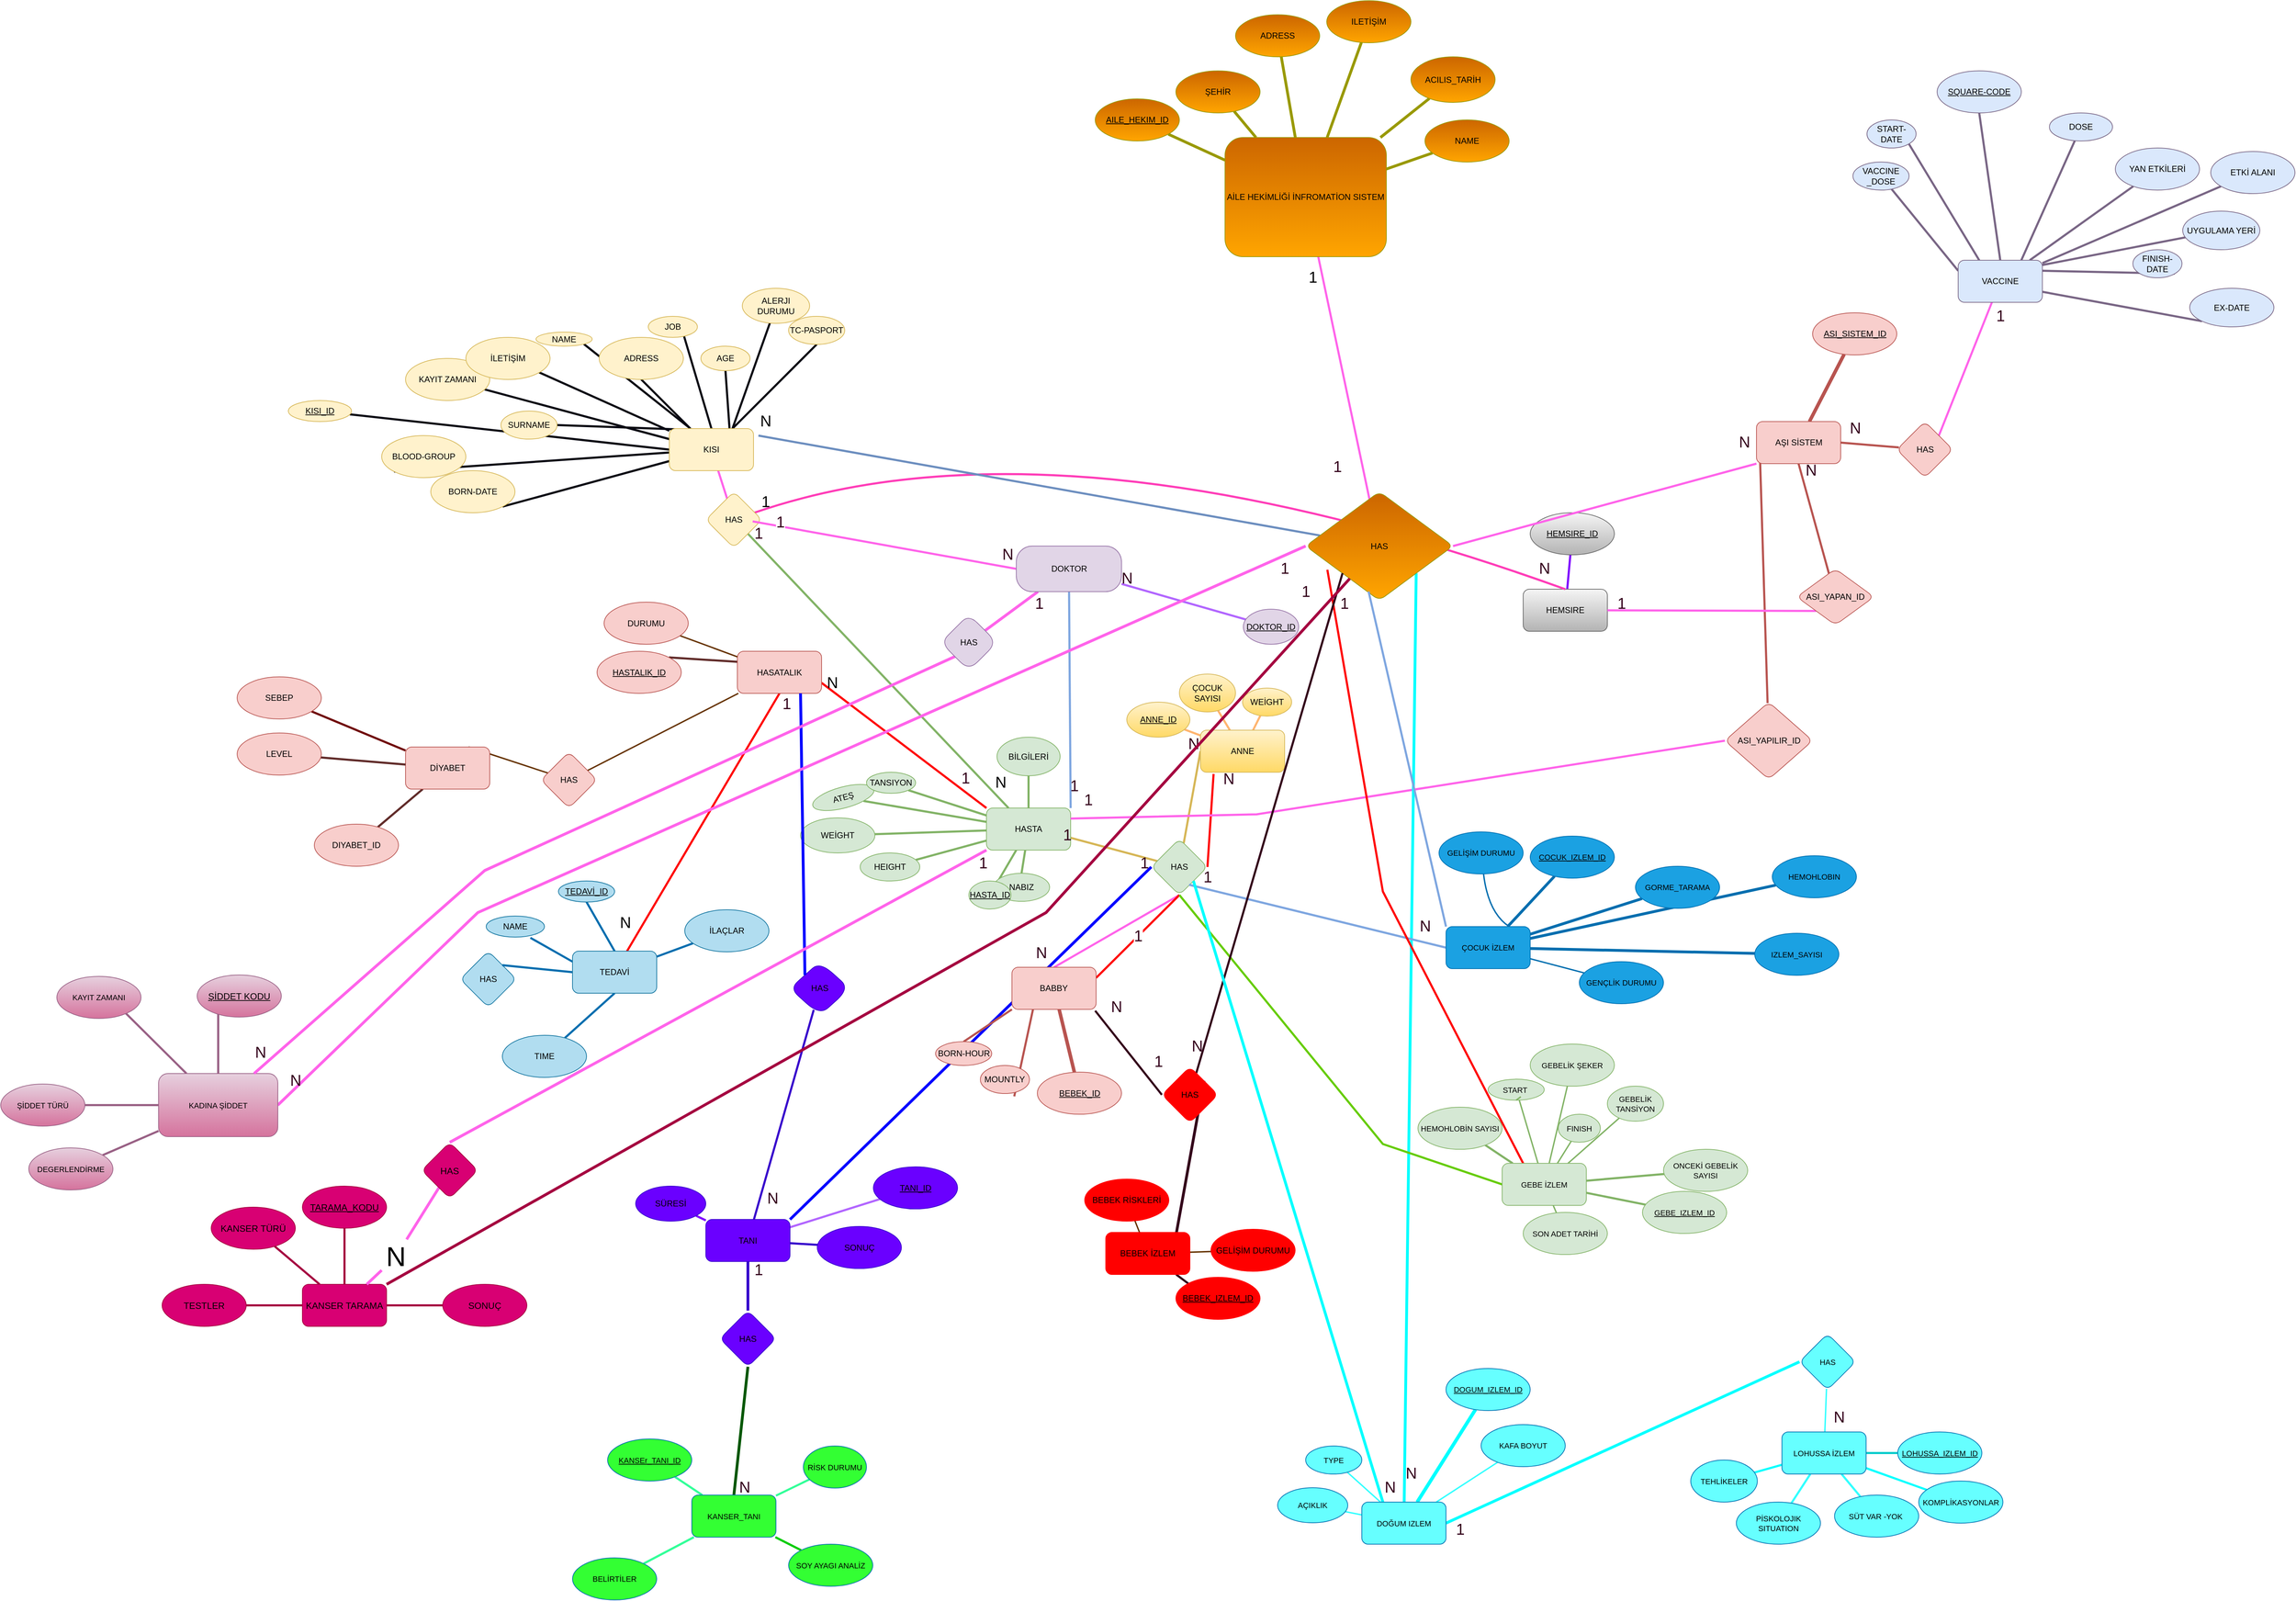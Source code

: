 <mxfile version="18.0.6" type="device"><diagram id="8O4OaVvus_Vqt_RCtohx" name="Page-1"><mxGraphModel dx="2957" dy="2054" grid="1" gridSize="10" guides="1" tooltips="1" connect="1" arrows="1" fold="1" page="1" pageScale="1" pageWidth="827" pageHeight="1169" math="0" shadow="0"><root><mxCell id="0"/><mxCell id="1" parent="0"/><mxCell id="DvDmQYELyaVPANYEopFM-1" value="" style="edgeStyle=none;shape=connector;rounded=0;orthogonalLoop=1;jettySize=auto;html=1;labelBackgroundColor=default;fontFamily=Helvetica;fontSize=11;fontColor=#000000;endArrow=none;strokeColor=#999900;strokeWidth=4;" parent="1" source="DvDmQYELyaVPANYEopFM-7" target="DvDmQYELyaVPANYEopFM-8" edge="1"><mxGeometry relative="1" as="geometry"/></mxCell><mxCell id="DvDmQYELyaVPANYEopFM-2" value="" style="edgeStyle=none;shape=connector;rounded=0;orthogonalLoop=1;jettySize=auto;html=1;labelBackgroundColor=default;fontFamily=Helvetica;fontSize=11;fontColor=#000000;endArrow=none;strokeColor=#999900;strokeWidth=4;" parent="1" source="DvDmQYELyaVPANYEopFM-7" target="DvDmQYELyaVPANYEopFM-9" edge="1"><mxGeometry relative="1" as="geometry"/></mxCell><mxCell id="DvDmQYELyaVPANYEopFM-3" value="" style="edgeStyle=none;shape=connector;rounded=0;orthogonalLoop=1;jettySize=auto;html=1;labelBackgroundColor=default;fontFamily=Helvetica;fontSize=11;fontColor=#000000;endArrow=none;strokeColor=#999900;strokeWidth=4;" parent="1" source="DvDmQYELyaVPANYEopFM-7" target="DvDmQYELyaVPANYEopFM-10" edge="1"><mxGeometry relative="1" as="geometry"/></mxCell><mxCell id="DvDmQYELyaVPANYEopFM-4" value="" style="edgeStyle=none;shape=connector;rounded=0;orthogonalLoop=1;jettySize=auto;html=1;labelBackgroundColor=default;fontFamily=Helvetica;fontSize=11;fontColor=#000000;endArrow=none;strokeColor=#999900;strokeWidth=4;" parent="1" source="DvDmQYELyaVPANYEopFM-7" target="DvDmQYELyaVPANYEopFM-11" edge="1"><mxGeometry relative="1" as="geometry"/></mxCell><mxCell id="DvDmQYELyaVPANYEopFM-5" value="" style="edgeStyle=none;shape=connector;rounded=0;orthogonalLoop=1;jettySize=auto;html=1;labelBackgroundColor=default;fontFamily=Helvetica;fontSize=11;fontColor=#000000;endArrow=none;strokeColor=#999900;strokeWidth=4;" parent="1" source="DvDmQYELyaVPANYEopFM-7" target="DvDmQYELyaVPANYEopFM-12" edge="1"><mxGeometry relative="1" as="geometry"/></mxCell><mxCell id="DvDmQYELyaVPANYEopFM-6" value="" style="edgeStyle=none;shape=connector;rounded=0;orthogonalLoop=1;jettySize=auto;html=1;labelBackgroundColor=default;fontFamily=Helvetica;fontSize=11;fontColor=#000000;endArrow=none;strokeColor=#999900;strokeWidth=4;" parent="1" source="DvDmQYELyaVPANYEopFM-7" target="DvDmQYELyaVPANYEopFM-13" edge="1"><mxGeometry relative="1" as="geometry"/></mxCell><mxCell id="DvDmQYELyaVPANYEopFM-115" value="" style="edgeStyle=none;shape=connector;rounded=0;orthogonalLoop=1;jettySize=auto;html=1;labelBackgroundColor=default;fontFamily=Helvetica;fontSize=22;fontColor=#33001A;endArrow=none;strokeColor=#FF63EA;strokeWidth=3;" parent="1" source="DvDmQYELyaVPANYEopFM-7" target="DvDmQYELyaVPANYEopFM-114" edge="1"><mxGeometry relative="1" as="geometry"/></mxCell><mxCell id="DvDmQYELyaVPANYEopFM-7" value="AİLE HEKİMLİĞİ İNFROMATİON SISTEM" style="rounded=1;whiteSpace=wrap;html=1;strokeColor=#999900;fillColor=#CC6600;gradientColor=#ffa500;fontColor=#000000;" parent="1" vertex="1"><mxGeometry x="885" y="-335" width="230" height="170" as="geometry"/></mxCell><mxCell id="DvDmQYELyaVPANYEopFM-8" value="ŞEHİR" style="ellipse;whiteSpace=wrap;html=1;fillColor=#CC6600;strokeColor=#999900;rounded=1;gradientColor=#ffa500;fontColor=#000000;" parent="1" vertex="1"><mxGeometry x="815" y="-430" width="120" height="60" as="geometry"/></mxCell><mxCell id="DvDmQYELyaVPANYEopFM-9" value="NAME" style="ellipse;whiteSpace=wrap;html=1;fillColor=#CC6600;strokeColor=#999900;rounded=1;gradientColor=#ffa500;fontColor=#000000;" parent="1" vertex="1"><mxGeometry x="1170" y="-360" width="120" height="60" as="geometry"/></mxCell><mxCell id="DvDmQYELyaVPANYEopFM-10" value="ACILIS_TARİH" style="ellipse;whiteSpace=wrap;html=1;fillColor=#CC6600;strokeColor=#999900;rounded=1;gradientColor=#ffa500;fontColor=#000000;" parent="1" vertex="1"><mxGeometry x="1150" y="-450" width="120" height="65" as="geometry"/></mxCell><mxCell id="DvDmQYELyaVPANYEopFM-11" value="AILE_HEKIM_ID" style="ellipse;whiteSpace=wrap;html=1;fillColor=#CC6600;strokeColor=#999900;rounded=1;gradientColor=#ffa500;fontStyle=4;fontColor=#000000;" parent="1" vertex="1"><mxGeometry x="700" y="-390" width="120" height="60" as="geometry"/></mxCell><mxCell id="DvDmQYELyaVPANYEopFM-12" value="ADRESS" style="ellipse;whiteSpace=wrap;html=1;fillColor=#CC6600;strokeColor=#999900;rounded=1;gradientColor=#ffa500;fontColor=#000000;" parent="1" vertex="1"><mxGeometry x="900" y="-510" width="120" height="60" as="geometry"/></mxCell><mxCell id="DvDmQYELyaVPANYEopFM-13" value="ILETİŞİM" style="ellipse;whiteSpace=wrap;html=1;fillColor=#CC6600;strokeColor=#999900;rounded=1;gradientColor=#ffa500;fontColor=#000000;" parent="1" vertex="1"><mxGeometry x="1030" y="-530" width="120" height="60" as="geometry"/></mxCell><mxCell id="DvDmQYELyaVPANYEopFM-14" value="" style="edgeStyle=none;shape=connector;curved=1;rounded=1;orthogonalLoop=1;jettySize=auto;html=1;labelBackgroundColor=default;fontFamily=Helvetica;fontSize=11;fontColor=#000000;endArrow=none;strokeColor=#070712;strokeWidth=3;" parent="1" source="DvDmQYELyaVPANYEopFM-39" target="DvDmQYELyaVPANYEopFM-38" edge="1"><mxGeometry relative="1" as="geometry"/></mxCell><mxCell id="DvDmQYELyaVPANYEopFM-15" style="edgeStyle=none;shape=connector;curved=1;rounded=1;orthogonalLoop=1;jettySize=auto;html=1;exitX=0;exitY=0.25;exitDx=0;exitDy=0;labelBackgroundColor=default;fontFamily=Helvetica;fontSize=11;fontColor=#000000;endArrow=none;strokeColor=#070712;strokeWidth=3;" parent="1" source="DvDmQYELyaVPANYEopFM-39" target="DvDmQYELyaVPANYEopFM-35" edge="1"><mxGeometry relative="1" as="geometry"/></mxCell><mxCell id="DvDmQYELyaVPANYEopFM-16" style="edgeStyle=none;shape=connector;curved=1;rounded=1;orthogonalLoop=1;jettySize=auto;html=1;exitX=0;exitY=0.5;exitDx=0;exitDy=0;labelBackgroundColor=default;fontFamily=Helvetica;fontSize=11;fontColor=#000000;endArrow=none;strokeColor=#070712;strokeWidth=3;" parent="1" source="DvDmQYELyaVPANYEopFM-39" target="DvDmQYELyaVPANYEopFM-23" edge="1"><mxGeometry relative="1" as="geometry"/></mxCell><mxCell id="DvDmQYELyaVPANYEopFM-17" style="edgeStyle=none;shape=connector;curved=1;rounded=1;orthogonalLoop=1;jettySize=auto;html=1;exitX=0.125;exitY=0.021;exitDx=0;exitDy=0;entryX=1;entryY=0.5;entryDx=0;entryDy=0;labelBackgroundColor=default;fontFamily=Helvetica;fontSize=11;fontColor=#000000;endArrow=none;strokeColor=#070712;strokeWidth=3;exitPerimeter=0;" parent="1" source="DvDmQYELyaVPANYEopFM-39" target="DvDmQYELyaVPANYEopFM-25" edge="1"><mxGeometry relative="1" as="geometry"/></mxCell><mxCell id="DvDmQYELyaVPANYEopFM-18" style="edgeStyle=none;shape=connector;curved=1;rounded=1;orthogonalLoop=1;jettySize=auto;html=1;entryX=0;entryY=1;entryDx=0;entryDy=0;labelBackgroundColor=default;fontFamily=Helvetica;fontSize=11;fontColor=#000000;endArrow=none;strokeColor=#070712;strokeWidth=3;" parent="1" source="DvDmQYELyaVPANYEopFM-39" target="DvDmQYELyaVPANYEopFM-28" edge="1"><mxGeometry relative="1" as="geometry"/></mxCell><mxCell id="DvDmQYELyaVPANYEopFM-19" style="edgeStyle=none;shape=connector;curved=1;rounded=1;orthogonalLoop=1;jettySize=auto;html=1;exitX=0.75;exitY=0;exitDx=0;exitDy=0;labelBackgroundColor=default;fontFamily=Helvetica;fontSize=11;fontColor=#000000;endArrow=none;strokeColor=#070712;strokeWidth=3;" parent="1" source="DvDmQYELyaVPANYEopFM-39" target="DvDmQYELyaVPANYEopFM-34" edge="1"><mxGeometry relative="1" as="geometry"/></mxCell><mxCell id="DvDmQYELyaVPANYEopFM-20" style="edgeStyle=none;shape=connector;curved=1;rounded=1;orthogonalLoop=1;jettySize=auto;html=1;exitX=0.5;exitY=0;exitDx=0;exitDy=0;entryX=0.714;entryY=0.833;entryDx=0;entryDy=0;entryPerimeter=0;labelBackgroundColor=default;fontFamily=Helvetica;fontSize=11;fontColor=#000000;endArrow=none;strokeColor=#070712;strokeWidth=3;" parent="1" source="DvDmQYELyaVPANYEopFM-39" target="DvDmQYELyaVPANYEopFM-33" edge="1"><mxGeometry relative="1" as="geometry"/></mxCell><mxCell id="DvDmQYELyaVPANYEopFM-21" style="edgeStyle=none;shape=connector;curved=1;rounded=1;orthogonalLoop=1;jettySize=auto;html=1;exitX=0.25;exitY=0;exitDx=0;exitDy=0;entryX=1;entryY=1;entryDx=0;entryDy=0;labelBackgroundColor=default;fontFamily=Helvetica;fontSize=11;fontColor=#000000;endArrow=none;strokeColor=#070712;strokeWidth=3;" parent="1" source="DvDmQYELyaVPANYEopFM-39" target="DvDmQYELyaVPANYEopFM-24" edge="1"><mxGeometry relative="1" as="geometry"/></mxCell><mxCell id="DvDmQYELyaVPANYEopFM-23" value="KISI_ID" style="ellipse;whiteSpace=wrap;html=1;rounded=1;fontStyle=4;fillColor=#fff2cc;strokeColor=#d6b656;fontColor=#000000;" parent="1" vertex="1"><mxGeometry x="-450" y="40" width="90" height="30" as="geometry"/></mxCell><mxCell id="DvDmQYELyaVPANYEopFM-24" value="NAME" style="ellipse;whiteSpace=wrap;html=1;rounded=1;fillColor=#fff2cc;strokeColor=#d6b656;fontColor=#000000;" parent="1" vertex="1"><mxGeometry x="-97" y="-57.5" width="80" height="20" as="geometry"/></mxCell><mxCell id="DvDmQYELyaVPANYEopFM-25" value="SURNAME" style="ellipse;whiteSpace=wrap;html=1;rounded=1;fillColor=#fff2cc;strokeColor=#d6b656;fontColor=#000000;" parent="1" vertex="1"><mxGeometry x="-147" y="55" width="80" height="40" as="geometry"/></mxCell><mxCell id="DvDmQYELyaVPANYEopFM-26" style="edgeStyle=none;shape=connector;curved=1;rounded=1;orthogonalLoop=1;jettySize=auto;html=1;exitX=0.5;exitY=1;exitDx=0;exitDy=0;entryX=0.75;entryY=0;entryDx=0;entryDy=0;labelBackgroundColor=default;fontFamily=Helvetica;fontSize=11;fontColor=#000000;endArrow=none;strokeColor=#070712;strokeWidth=3;" parent="1" source="DvDmQYELyaVPANYEopFM-27" target="DvDmQYELyaVPANYEopFM-39" edge="1"><mxGeometry relative="1" as="geometry"/></mxCell><mxCell id="DvDmQYELyaVPANYEopFM-27" value="TC-PASPORT" style="ellipse;whiteSpace=wrap;html=1;rounded=1;fillColor=#fff2cc;strokeColor=#d6b656;fontColor=#000000;" parent="1" vertex="1"><mxGeometry x="263" y="-80" width="80" height="40" as="geometry"/></mxCell><mxCell id="DvDmQYELyaVPANYEopFM-28" value="BLOOD-GROUP&lt;br&gt;" style="ellipse;whiteSpace=wrap;html=1;fillColor=#fff2cc;strokeColor=#d6b656;rounded=1;fontColor=#000000;" parent="1" vertex="1"><mxGeometry x="-317" y="90" width="120" height="60" as="geometry"/></mxCell><mxCell id="DvDmQYELyaVPANYEopFM-29" style="edgeStyle=none;shape=connector;curved=1;rounded=1;orthogonalLoop=1;jettySize=auto;html=1;exitX=1;exitY=1;exitDx=0;exitDy=0;labelBackgroundColor=default;fontFamily=Helvetica;fontSize=11;fontColor=#000000;endArrow=none;strokeColor=#070712;strokeWidth=3;" parent="1" source="DvDmQYELyaVPANYEopFM-30" target="DvDmQYELyaVPANYEopFM-39" edge="1"><mxGeometry relative="1" as="geometry"/></mxCell><mxCell id="DvDmQYELyaVPANYEopFM-30" value="BORN-DATE" style="ellipse;whiteSpace=wrap;html=1;fillColor=#fff2cc;strokeColor=#d6b656;rounded=1;fontColor=#000000;" parent="1" vertex="1"><mxGeometry x="-247" y="140" width="120" height="60" as="geometry"/></mxCell><mxCell id="DvDmQYELyaVPANYEopFM-31" style="edgeStyle=none;shape=connector;curved=1;rounded=1;orthogonalLoop=1;jettySize=auto;html=1;exitX=0.5;exitY=1;exitDx=0;exitDy=0;entryX=0.75;entryY=1;entryDx=0;entryDy=0;labelBackgroundColor=default;fontFamily=Helvetica;fontSize=11;fontColor=#000000;endArrow=none;strokeColor=#070712;strokeWidth=3;" parent="1" source="DvDmQYELyaVPANYEopFM-32" target="DvDmQYELyaVPANYEopFM-39" edge="1"><mxGeometry relative="1" as="geometry"/></mxCell><mxCell id="DvDmQYELyaVPANYEopFM-32" value="AGE" style="ellipse;whiteSpace=wrap;html=1;fillColor=#fff2cc;strokeColor=#d6b656;rounded=1;fontColor=#000000;" parent="1" vertex="1"><mxGeometry x="138" y="-37.5" width="70" height="35" as="geometry"/></mxCell><mxCell id="DvDmQYELyaVPANYEopFM-33" value="JOB" style="ellipse;whiteSpace=wrap;html=1;fillColor=#fff2cc;strokeColor=#d6b656;rounded=1;fontColor=#000000;" parent="1" vertex="1"><mxGeometry x="63" y="-80" width="70" height="30" as="geometry"/></mxCell><mxCell id="DvDmQYELyaVPANYEopFM-34" value="ALERJI DURUMU" style="ellipse;whiteSpace=wrap;html=1;fillColor=#fff2cc;strokeColor=#d6b656;rounded=1;fontColor=#000000;" parent="1" vertex="1"><mxGeometry x="197" y="-120" width="96" height="50" as="geometry"/></mxCell><mxCell id="DvDmQYELyaVPANYEopFM-35" value="KAYIT ZAMANI" style="ellipse;whiteSpace=wrap;html=1;fillColor=#fff2cc;strokeColor=#d6b656;rounded=1;fontColor=#000000;" parent="1" vertex="1"><mxGeometry x="-283" y="-20" width="120" height="60" as="geometry"/></mxCell><mxCell id="DvDmQYELyaVPANYEopFM-36" style="edgeStyle=none;shape=connector;curved=1;rounded=1;orthogonalLoop=1;jettySize=auto;html=1;exitX=0.5;exitY=1;exitDx=0;exitDy=0;labelBackgroundColor=default;fontFamily=Helvetica;fontSize=11;fontColor=#000000;endArrow=none;strokeColor=#070712;strokeWidth=3;" parent="1" source="DvDmQYELyaVPANYEopFM-37" target="DvDmQYELyaVPANYEopFM-39" edge="1"><mxGeometry relative="1" as="geometry"/></mxCell><mxCell id="DvDmQYELyaVPANYEopFM-37" value="ADRESS" style="ellipse;whiteSpace=wrap;html=1;fillColor=#fff2cc;strokeColor=#d6b656;rounded=1;fontColor=#000000;" parent="1" vertex="1"><mxGeometry x="-7" y="-50" width="120" height="60" as="geometry"/></mxCell><mxCell id="DvDmQYELyaVPANYEopFM-38" value="İLETİŞİM" style="ellipse;whiteSpace=wrap;html=1;fillColor=#fff2cc;strokeColor=#d6b656;rounded=1;fontColor=#000000;" parent="1" vertex="1"><mxGeometry x="-197" y="-50" width="120" height="60" as="geometry"/></mxCell><mxCell id="DvDmQYELyaVPANYEopFM-73" value="" style="edgeStyle=none;shape=connector;rounded=0;orthogonalLoop=1;jettySize=auto;html=1;labelBackgroundColor=default;fontFamily=Helvetica;fontSize=22;fontColor=#9999FF;endArrow=none;strokeColor=#FF63EA;strokeWidth=3;" parent="1" source="DvDmQYELyaVPANYEopFM-39" target="DvDmQYELyaVPANYEopFM-72" edge="1"><mxGeometry relative="1" as="geometry"/></mxCell><mxCell id="DvDmQYELyaVPANYEopFM-39" value="KISI" style="rounded=1;whiteSpace=wrap;html=1;fillColor=#fff2cc;strokeColor=#d6b656;fontColor=#000000;" parent="1" vertex="1"><mxGeometry x="93" y="80" width="120" height="60" as="geometry"/></mxCell><mxCell id="DvDmQYELyaVPANYEopFM-41" value="" style="edgeStyle=none;shape=connector;curved=1;rounded=1;orthogonalLoop=1;jettySize=auto;html=1;labelBackgroundColor=default;fontFamily=Helvetica;fontSize=11;fontColor=#000000;endArrow=none;strokeColor=#7F00FF;strokeWidth=3;" parent="1" source="DvDmQYELyaVPANYEopFM-42" target="DvDmQYELyaVPANYEopFM-60" edge="1"><mxGeometry relative="1" as="geometry"/></mxCell><mxCell id="DvDmQYELyaVPANYEopFM-42" value="HEMSIRE" style="whiteSpace=wrap;html=1;rounded=1;fillColor=#f5f5f5;strokeColor=#666666;gradientColor=#b3b3b3;fontColor=#000000;" parent="1" vertex="1"><mxGeometry x="1310" y="309" width="120" height="60" as="geometry"/></mxCell><mxCell id="DvDmQYELyaVPANYEopFM-43" style="edgeStyle=none;shape=connector;curved=1;rounded=1;orthogonalLoop=1;jettySize=auto;html=1;entryX=0.5;entryY=0;entryDx=0;entryDy=0;labelBackgroundColor=default;fontFamily=Helvetica;fontSize=13;fontColor=#000000;endArrow=none;strokeWidth=3;strokeColor=#FF3DB8;" parent="1" source="DvDmQYELyaVPANYEopFM-72" target="DvDmQYELyaVPANYEopFM-42" edge="1"><mxGeometry relative="1" as="geometry"><mxPoint x="-205" y="690" as="sourcePoint"/><Array as="points"><mxPoint x="650" y="50"/></Array></mxGeometry></mxCell><mxCell id="DvDmQYELyaVPANYEopFM-46" value="" style="edgeStyle=none;shape=connector;curved=1;rounded=1;orthogonalLoop=1;jettySize=auto;html=1;labelBackgroundColor=default;fontFamily=Helvetica;fontSize=11;fontColor=#000000;endArrow=none;strokeColor=#82b366;strokeWidth=3;fillColor=#d5e8d4;" parent="1" source="DvDmQYELyaVPANYEopFM-52" target="DvDmQYELyaVPANYEopFM-53" edge="1"><mxGeometry relative="1" as="geometry"/></mxCell><mxCell id="DvDmQYELyaVPANYEopFM-47" value="" style="edgeStyle=none;shape=connector;curved=1;rounded=1;orthogonalLoop=1;jettySize=auto;html=1;labelBackgroundColor=default;fontFamily=Helvetica;fontSize=11;fontColor=#000000;endArrow=none;strokeColor=#82b366;strokeWidth=3;fillColor=#d5e8d4;" parent="1" source="DvDmQYELyaVPANYEopFM-52" target="DvDmQYELyaVPANYEopFM-54" edge="1"><mxGeometry relative="1" as="geometry"/></mxCell><mxCell id="DvDmQYELyaVPANYEopFM-48" value="" style="edgeStyle=none;shape=connector;curved=1;rounded=1;orthogonalLoop=1;jettySize=auto;html=1;labelBackgroundColor=default;fontFamily=Helvetica;fontSize=11;fontColor=#000000;endArrow=none;strokeColor=#82b366;strokeWidth=3;fillColor=#d5e8d4;" parent="1" source="DvDmQYELyaVPANYEopFM-52" target="DvDmQYELyaVPANYEopFM-55" edge="1"><mxGeometry relative="1" as="geometry"/></mxCell><mxCell id="DvDmQYELyaVPANYEopFM-49" value="" style="edgeStyle=none;shape=connector;curved=1;rounded=1;orthogonalLoop=1;jettySize=auto;html=1;labelBackgroundColor=default;fontFamily=Helvetica;fontSize=11;fontColor=#000000;endArrow=none;strokeColor=#82b366;strokeWidth=3;fillColor=#d5e8d4;entryX=0.5;entryY=0;entryDx=0;entryDy=0;" parent="1" source="DvDmQYELyaVPANYEopFM-52" target="DvDmQYELyaVPANYEopFM-56" edge="1"><mxGeometry relative="1" as="geometry"><mxPoint x="475.001" y="807.978" as="targetPoint"/></mxGeometry></mxCell><mxCell id="DvDmQYELyaVPANYEopFM-50" value="" style="edgeStyle=none;shape=connector;curved=1;rounded=1;orthogonalLoop=1;jettySize=auto;html=1;labelBackgroundColor=default;fontFamily=Helvetica;fontSize=11;fontColor=#000000;endArrow=none;strokeColor=#82b366;strokeWidth=3;fillColor=#d5e8d4;gradientColor=#97d077;" parent="1" source="DvDmQYELyaVPANYEopFM-52" target="DvDmQYELyaVPANYEopFM-59" edge="1"><mxGeometry relative="1" as="geometry"/></mxCell><mxCell id="DvDmQYELyaVPANYEopFM-51" value="" style="edgeStyle=none;shape=connector;curved=1;rounded=1;orthogonalLoop=1;jettySize=auto;html=1;labelBackgroundColor=default;fontFamily=Helvetica;fontSize=11;fontColor=#000000;endArrow=none;strokeColor=#82b366;strokeWidth=3;fillColor=#d5e8d4;" parent="1" source="DvDmQYELyaVPANYEopFM-52" target="DvDmQYELyaVPANYEopFM-61" edge="1"><mxGeometry relative="1" as="geometry"/></mxCell><mxCell id="DvDmQYELyaVPANYEopFM-92" value="" style="edgeStyle=none;shape=connector;rounded=0;orthogonalLoop=1;jettySize=auto;html=1;labelBackgroundColor=default;fontFamily=Helvetica;fontSize=22;fontColor=#33001A;endArrow=none;strokeColor=#d6b656;strokeWidth=3;fillColor=#fff2cc;exitX=1;exitY=0.708;exitDx=0;exitDy=0;exitPerimeter=0;" parent="1" source="DvDmQYELyaVPANYEopFM-52" target="DvDmQYELyaVPANYEopFM-91" edge="1"><mxGeometry relative="1" as="geometry"/></mxCell><mxCell id="DvDmQYELyaVPANYEopFM-171" style="edgeStyle=none;shape=connector;rounded=0;orthogonalLoop=1;jettySize=auto;html=1;exitX=1;exitY=0;exitDx=0;exitDy=0;labelBackgroundColor=default;fontFamily=Helvetica;fontSize=22;fontColor=#33001A;endArrow=none;strokeColor=#7EA6E0;strokeWidth=3;" parent="1" source="DvDmQYELyaVPANYEopFM-52" target="DvDmQYELyaVPANYEopFM-76" edge="1"><mxGeometry relative="1" as="geometry"/></mxCell><mxCell id="DvDmQYELyaVPANYEopFM-214" style="edgeStyle=none;shape=connector;rounded=0;orthogonalLoop=1;jettySize=auto;html=1;exitX=0;exitY=0;exitDx=0;exitDy=0;entryX=1;entryY=0.75;entryDx=0;entryDy=0;labelBackgroundColor=default;fontFamily=Helvetica;fontSize=22;fontColor=#33001A;endArrow=none;strokeColor=#FF0000;strokeWidth=3;" parent="1" source="DvDmQYELyaVPANYEopFM-52" target="DvDmQYELyaVPANYEopFM-201" edge="1"><mxGeometry relative="1" as="geometry"/></mxCell><mxCell id="DvDmQYELyaVPANYEopFM-52" value="HASTA" style="whiteSpace=wrap;html=1;fillColor=#d5e8d4;strokeColor=#82b366;rounded=1;fontColor=#000000;" parent="1" vertex="1"><mxGeometry x="545" y="621" width="120" height="60" as="geometry"/></mxCell><mxCell id="DvDmQYELyaVPANYEopFM-53" value="WEİGHT" style="ellipse;whiteSpace=wrap;html=1;fillColor=#d5e8d4;strokeColor=#82b366;rounded=1;fontColor=#000000;" parent="1" vertex="1"><mxGeometry x="280" y="635" width="106" height="50" as="geometry"/></mxCell><mxCell id="DvDmQYELyaVPANYEopFM-54" value="HEIGHT" style="ellipse;whiteSpace=wrap;html=1;fillColor=#d5e8d4;strokeColor=#82b366;rounded=1;fontColor=#000000;" parent="1" vertex="1"><mxGeometry x="365" y="685" width="85" height="40" as="geometry"/></mxCell><mxCell id="DvDmQYELyaVPANYEopFM-55" value="ATEŞ" style="ellipse;whiteSpace=wrap;html=1;fillColor=#d5e8d4;strokeColor=#82b366;rounded=1;rotation=-15;fontColor=#000000;" parent="1" vertex="1"><mxGeometry x="296" y="591" width="90" height="30" as="geometry"/></mxCell><mxCell id="DvDmQYELyaVPANYEopFM-56" value="NABIZ" style="ellipse;whiteSpace=wrap;html=1;fillColor=#d5e8d4;strokeColor=#82b366;rounded=1;fontColor=#000000;" parent="1" vertex="1"><mxGeometry x="555" y="714" width="80" height="40" as="geometry"/></mxCell><mxCell id="DvDmQYELyaVPANYEopFM-57" style="edgeStyle=none;shape=connector;curved=1;rounded=1;orthogonalLoop=1;jettySize=auto;html=1;exitX=1;exitY=1;exitDx=0;exitDy=0;labelBackgroundColor=default;fontFamily=Helvetica;fontSize=11;fontColor=#000000;endArrow=none;strokeColor=#82b366;strokeWidth=3;fillColor=#d5e8d4;gradientColor=#97d077;" parent="1" source="DvDmQYELyaVPANYEopFM-58" target="DvDmQYELyaVPANYEopFM-52" edge="1"><mxGeometry relative="1" as="geometry"/></mxCell><mxCell id="DvDmQYELyaVPANYEopFM-58" value="TANSIYON" style="ellipse;whiteSpace=wrap;html=1;fillColor=#d5e8d4;strokeColor=#82b366;rounded=1;fontColor=#000000;" parent="1" vertex="1"><mxGeometry x="374" y="570" width="70" height="30" as="geometry"/></mxCell><mxCell id="DvDmQYELyaVPANYEopFM-59" value="BİLGİLERİ" style="ellipse;whiteSpace=wrap;html=1;fillColor=#d5e8d4;strokeColor=#82b366;rounded=1;fontColor=#000000;" parent="1" vertex="1"><mxGeometry x="560" y="520" width="90" height="55" as="geometry"/></mxCell><mxCell id="DvDmQYELyaVPANYEopFM-60" value="HEMSIRE_ID" style="ellipse;whiteSpace=wrap;html=1;fillColor=#f5f5f5;strokeColor=#666666;rounded=1;fontStyle=4;gradientColor=#b3b3b3;fontColor=#000000;" parent="1" vertex="1"><mxGeometry x="1320" y="200" width="120" height="60" as="geometry"/></mxCell><mxCell id="DvDmQYELyaVPANYEopFM-61" value="HASTA_ID" style="ellipse;whiteSpace=wrap;html=1;fillColor=#d5e8d4;strokeColor=#82b366;rounded=1;fontStyle=4;fontColor=#000000;" parent="1" vertex="1"><mxGeometry x="520" y="725" width="60" height="40" as="geometry"/></mxCell><mxCell id="DvDmQYELyaVPANYEopFM-64" value="" style="endArrow=none;html=1;rounded=0;strokeWidth=3;fillColor=#dae8fc;strokeColor=#6c8ebf;" parent="1" target="DvDmQYELyaVPANYEopFM-114" edge="1"><mxGeometry width="50" height="50" relative="1" as="geometry"><mxPoint x="220" y="90" as="sourcePoint"/><mxPoint x="690" y="120" as="targetPoint"/></mxGeometry></mxCell><mxCell id="DvDmQYELyaVPANYEopFM-65" value="1" style="text;html=1;align=center;verticalAlign=middle;resizable=0;points=[];autosize=1;strokeColor=none;fillColor=none;fontSize=22;fontFamily=Helvetica;fontColor=default;" parent="1" vertex="1"><mxGeometry x="995" y="-150" width="30" height="30" as="geometry"/></mxCell><mxCell id="DvDmQYELyaVPANYEopFM-66" value="N" style="text;html=1;align=center;verticalAlign=middle;resizable=0;points=[];autosize=1;strokeColor=none;fillColor=none;fontSize=22;fontFamily=Helvetica;fontColor=default;" parent="1" vertex="1"><mxGeometry x="215" y="55" width="30" height="30" as="geometry"/></mxCell><mxCell id="DvDmQYELyaVPANYEopFM-68" value="1" style="text;html=1;align=center;verticalAlign=middle;resizable=0;points=[];autosize=1;strokeColor=none;fillColor=none;fontSize=22;fontFamily=Helvetica;fontColor=default;" parent="1" vertex="1"><mxGeometry x="215" y="170" width="30" height="30" as="geometry"/></mxCell><mxCell id="DvDmQYELyaVPANYEopFM-69" value="N" style="text;html=1;align=center;verticalAlign=middle;resizable=0;points=[];autosize=1;strokeColor=none;fillColor=none;fontSize=22;fontFamily=Helvetica;fontColor=default;" parent="1" vertex="1"><mxGeometry x="550" y="570" width="30" height="30" as="geometry"/></mxCell><mxCell id="DvDmQYELyaVPANYEopFM-79" style="edgeStyle=none;shape=connector;rounded=0;orthogonalLoop=1;jettySize=auto;html=1;exitX=1;exitY=1;exitDx=0;exitDy=0;labelBackgroundColor=default;fontFamily=Helvetica;fontSize=22;fontColor=#33001A;endArrow=none;strokeColor=#82b366;strokeWidth=3;fillColor=#d5e8d4;" parent="1" source="DvDmQYELyaVPANYEopFM-72" target="DvDmQYELyaVPANYEopFM-52" edge="1"><mxGeometry relative="1" as="geometry"/></mxCell><mxCell id="DvDmQYELyaVPANYEopFM-72" value="HAS" style="rhombus;whiteSpace=wrap;html=1;fillColor=#fff2cc;strokeColor=#d6b656;fontColor=#000000;rounded=1;" parent="1" vertex="1"><mxGeometry x="145" y="170" width="80" height="80" as="geometry"/></mxCell><mxCell id="DvDmQYELyaVPANYEopFM-74" value="N" style="text;html=1;align=center;verticalAlign=middle;resizable=0;points=[];autosize=1;strokeColor=none;fillColor=none;fontSize=22;fontFamily=Helvetica;fontColor=#33001A;" parent="1" vertex="1"><mxGeometry x="1325" y="265" width="30" height="30" as="geometry"/></mxCell><mxCell id="DvDmQYELyaVPANYEopFM-75" value="" style="edgeStyle=none;shape=connector;rounded=0;orthogonalLoop=1;jettySize=auto;html=1;labelBackgroundColor=default;fontFamily=Helvetica;fontSize=11;fontColor=#000000;endArrow=none;strokeColor=#B266FF;strokeWidth=3;fillColor=#000000;" parent="1" source="DvDmQYELyaVPANYEopFM-76" target="DvDmQYELyaVPANYEopFM-77" edge="1"><mxGeometry relative="1" as="geometry"/></mxCell><mxCell id="DvDmQYELyaVPANYEopFM-81" style="edgeStyle=none;shape=connector;rounded=0;orthogonalLoop=1;jettySize=auto;html=1;exitX=0;exitY=0.5;exitDx=0;exitDy=0;entryX=0.226;entryY=-0.089;entryDx=0;entryDy=0;entryPerimeter=0;labelBackgroundColor=default;fontFamily=Helvetica;fontSize=22;fontColor=#33001A;endArrow=none;strokeColor=#FF63EA;strokeWidth=3;" parent="1" source="DvDmQYELyaVPANYEopFM-76" target="DvDmQYELyaVPANYEopFM-80" edge="1"><mxGeometry relative="1" as="geometry"/></mxCell><mxCell id="DvDmQYELyaVPANYEopFM-82" value="1" style="edgeLabel;html=1;align=center;verticalAlign=middle;resizable=0;points=[];fontSize=22;fontFamily=Helvetica;fontColor=#33001A;" parent="DvDmQYELyaVPANYEopFM-81" vertex="1" connectable="0"><mxGeometry x="0.797" y="-6" relative="1" as="geometry"><mxPoint as="offset"/></mxGeometry></mxCell><mxCell id="DvDmQYELyaVPANYEopFM-333" value="" style="edgeStyle=none;shape=connector;rounded=0;orthogonalLoop=1;jettySize=auto;html=1;labelBackgroundColor=default;fontFamily=Helvetica;fontSize=22;fontColor=#33001A;endArrow=none;strokeColor=#FF63EA;strokeWidth=4;" parent="1" source="DvDmQYELyaVPANYEopFM-76" target="DvDmQYELyaVPANYEopFM-332" edge="1"><mxGeometry relative="1" as="geometry"/></mxCell><mxCell id="DvDmQYELyaVPANYEopFM-76" value="DOKTOR" style="whiteSpace=wrap;html=1;rounded=1;fillColor=#e1d5e7;strokeColor=#9673a6;fontColor=#000000;arcSize=35;" parent="1" vertex="1"><mxGeometry x="587.5" y="247.5" width="150" height="65" as="geometry"/></mxCell><mxCell id="DvDmQYELyaVPANYEopFM-77" value="DOKTOR_ID" style="ellipse;whiteSpace=wrap;html=1;fillColor=#e1d5e7;strokeColor=#9673a6;fontColor=#000000;rounded=1;fontStyle=4" parent="1" vertex="1"><mxGeometry x="911.18" y="337.5" width="78.82" height="50" as="geometry"/></mxCell><mxCell id="DvDmQYELyaVPANYEopFM-80" value="1" style="text;html=1;align=center;verticalAlign=middle;resizable=0;points=[];autosize=1;strokeColor=none;fillColor=none;fontSize=22;fontFamily=Helvetica;fontColor=#33001A;" parent="1" vertex="1"><mxGeometry x="205" y="215" width="30" height="30" as="geometry"/></mxCell><mxCell id="DvDmQYELyaVPANYEopFM-83" value="N" style="text;html=1;align=center;verticalAlign=middle;resizable=0;points=[];autosize=1;strokeColor=none;fillColor=none;fontSize=22;fontFamily=Helvetica;fontColor=#33001A;" parent="1" vertex="1"><mxGeometry x="560" y="245" width="30" height="30" as="geometry"/></mxCell><mxCell id="DvDmQYELyaVPANYEopFM-84" value="" style="edgeStyle=none;shape=connector;curved=1;rounded=1;orthogonalLoop=1;jettySize=auto;html=1;labelBackgroundColor=default;fontFamily=Helvetica;fontSize=11;fontColor=#000000;endArrow=none;strokeColor=#FFB570;strokeWidth=3;" parent="1" source="DvDmQYELyaVPANYEopFM-87" target="DvDmQYELyaVPANYEopFM-88" edge="1"><mxGeometry relative="1" as="geometry"/></mxCell><mxCell id="DvDmQYELyaVPANYEopFM-85" value="" style="edgeStyle=none;shape=connector;curved=1;rounded=1;orthogonalLoop=1;jettySize=auto;html=1;labelBackgroundColor=default;fontFamily=Helvetica;fontSize=11;fontColor=#000000;endArrow=none;strokeColor=#FFB570;strokeWidth=3;" parent="1" source="DvDmQYELyaVPANYEopFM-87" target="DvDmQYELyaVPANYEopFM-89" edge="1"><mxGeometry relative="1" as="geometry"/></mxCell><mxCell id="DvDmQYELyaVPANYEopFM-86" value="" style="edgeStyle=none;shape=connector;curved=1;rounded=1;orthogonalLoop=1;jettySize=auto;html=1;labelBackgroundColor=default;fontFamily=Helvetica;fontSize=11;fontColor=#000000;endArrow=none;strokeColor=#FFB570;strokeWidth=3;" parent="1" source="DvDmQYELyaVPANYEopFM-87" target="DvDmQYELyaVPANYEopFM-90" edge="1"><mxGeometry relative="1" as="geometry"/></mxCell><mxCell id="DvDmQYELyaVPANYEopFM-93" style="edgeStyle=none;shape=connector;rounded=0;orthogonalLoop=1;jettySize=auto;html=1;exitX=0;exitY=0.5;exitDx=0;exitDy=0;labelBackgroundColor=default;fontFamily=Helvetica;fontSize=22;fontColor=#33001A;endArrow=none;strokeColor=#d6b656;strokeWidth=3;fillColor=#fff2cc;" parent="1" source="DvDmQYELyaVPANYEopFM-87" target="DvDmQYELyaVPANYEopFM-91" edge="1"><mxGeometry relative="1" as="geometry"><mxPoint x="790" y="610" as="targetPoint"/></mxGeometry></mxCell><mxCell id="DvDmQYELyaVPANYEopFM-87" value="ANNE" style="whiteSpace=wrap;html=1;fillColor=#fff2cc;strokeColor=#d6b656;rounded=1;gradientColor=#ffd966;fontColor=#000000;" parent="1" vertex="1"><mxGeometry x="850" y="510" width="120" height="60" as="geometry"/></mxCell><mxCell id="DvDmQYELyaVPANYEopFM-88" value="WEİGHT" style="ellipse;whiteSpace=wrap;html=1;fillColor=#fff2cc;strokeColor=#d6b656;rounded=1;gradientColor=#ffd966;fontColor=#000000;" parent="1" vertex="1"><mxGeometry x="910" y="450" width="70" height="40" as="geometry"/></mxCell><mxCell id="DvDmQYELyaVPANYEopFM-89" value="ÇOCUK SAYISI" style="ellipse;whiteSpace=wrap;html=1;fillColor=#fff2cc;strokeColor=#d6b656;rounded=1;gradientColor=#ffd966;fontColor=#000000;" parent="1" vertex="1"><mxGeometry x="820" y="430" width="80" height="54" as="geometry"/></mxCell><mxCell id="DvDmQYELyaVPANYEopFM-90" value="ANNE_ID" style="ellipse;whiteSpace=wrap;html=1;fillColor=#fff2cc;strokeColor=#d6b656;rounded=1;gradientColor=#ffd966;fontStyle=4;fontColor=#000000;" parent="1" vertex="1"><mxGeometry x="745.0" y="470" width="90" height="50" as="geometry"/></mxCell><mxCell id="DvDmQYELyaVPANYEopFM-101" style="edgeStyle=none;shape=connector;rounded=0;orthogonalLoop=1;jettySize=auto;html=1;exitX=0.5;exitY=1;exitDx=0;exitDy=0;entryX=0.5;entryY=0;entryDx=0;entryDy=0;labelBackgroundColor=default;fontFamily=Helvetica;fontSize=22;fontColor=#33001A;endArrow=none;strokeColor=#FF63EA;strokeWidth=3;" parent="1" source="DvDmQYELyaVPANYEopFM-91" target="DvDmQYELyaVPANYEopFM-97" edge="1"><mxGeometry relative="1" as="geometry"/></mxCell><mxCell id="DvDmQYELyaVPANYEopFM-196" style="edgeStyle=none;shape=connector;rounded=0;orthogonalLoop=1;jettySize=auto;html=1;exitX=1;exitY=0.5;exitDx=0;exitDy=0;labelBackgroundColor=default;fontFamily=Helvetica;fontSize=22;fontColor=#33001A;endArrow=none;strokeColor=#FF0000;strokeWidth=3;entryX=0.156;entryY=1.039;entryDx=0;entryDy=0;entryPerimeter=0;" parent="1" source="DvDmQYELyaVPANYEopFM-91" target="DvDmQYELyaVPANYEopFM-87" edge="1"><mxGeometry relative="1" as="geometry"><mxPoint x="860" y="580" as="targetPoint"/></mxGeometry></mxCell><mxCell id="DvDmQYELyaVPANYEopFM-316" style="edgeStyle=none;shape=connector;rounded=0;orthogonalLoop=1;jettySize=auto;html=1;exitX=0;exitY=0.5;exitDx=0;exitDy=0;entryX=1;entryY=0;entryDx=0;entryDy=0;labelBackgroundColor=default;fontFamily=Helvetica;fontSize=22;fontColor=#33001A;endArrow=none;strokeColor=#0000FF;strokeWidth=4;" parent="1" source="DvDmQYELyaVPANYEopFM-91" target="DvDmQYELyaVPANYEopFM-309" edge="1"><mxGeometry relative="1" as="geometry"/></mxCell><mxCell id="DvDmQYELyaVPANYEopFM-91" value="HAS" style="rhombus;whiteSpace=wrap;html=1;fillColor=#d5e8d4;strokeColor=#82b366;fontColor=#000000;rounded=1;" parent="1" vertex="1"><mxGeometry x="780" y="665" width="80" height="80" as="geometry"/></mxCell><mxCell id="DvDmQYELyaVPANYEopFM-94" style="edgeStyle=none;shape=connector;curved=1;rounded=1;orthogonalLoop=1;jettySize=auto;html=1;exitX=0.25;exitY=1;exitDx=0;exitDy=0;entryX=0.69;entryY=1.1;entryDx=0;entryDy=0;entryPerimeter=0;labelBackgroundColor=default;fontFamily=Helvetica;fontSize=13;fontColor=#000000;endArrow=none;strokeWidth=3;fillColor=#f8cecc;strokeColor=#b85450;" parent="1" source="DvDmQYELyaVPANYEopFM-97" target="DvDmQYELyaVPANYEopFM-98" edge="1"><mxGeometry relative="1" as="geometry"/></mxCell><mxCell id="DvDmQYELyaVPANYEopFM-95" style="edgeStyle=none;shape=connector;curved=1;rounded=1;orthogonalLoop=1;jettySize=auto;html=1;exitX=0;exitY=1;exitDx=0;exitDy=0;entryX=0.5;entryY=0;entryDx=0;entryDy=0;labelBackgroundColor=default;fontFamily=Helvetica;fontSize=13;fontColor=#000000;endArrow=none;strokeColor=#b85450;strokeWidth=3;fillColor=#f8cecc;" parent="1" source="DvDmQYELyaVPANYEopFM-97" target="DvDmQYELyaVPANYEopFM-99" edge="1"><mxGeometry relative="1" as="geometry"/></mxCell><mxCell id="DvDmQYELyaVPANYEopFM-96" value="" style="edgeStyle=none;shape=connector;rounded=0;orthogonalLoop=1;jettySize=auto;html=1;labelBackgroundColor=default;fontFamily=Helvetica;fontSize=11;fontColor=#000000;endArrow=none;strokeColor=#b85450;strokeWidth=5;fillColor=#f8cecc;" parent="1" source="DvDmQYELyaVPANYEopFM-97" target="DvDmQYELyaVPANYEopFM-100" edge="1"><mxGeometry relative="1" as="geometry"/></mxCell><mxCell id="DvDmQYELyaVPANYEopFM-195" value="1" style="edgeStyle=none;shape=connector;rounded=0;orthogonalLoop=1;jettySize=auto;html=1;exitX=1;exitY=0.25;exitDx=0;exitDy=0;entryX=0.5;entryY=1;entryDx=0;entryDy=0;labelBackgroundColor=default;fontFamily=Helvetica;fontSize=22;fontColor=#33001A;endArrow=none;strokeColor=#FF0000;strokeWidth=3;" parent="1" source="DvDmQYELyaVPANYEopFM-97" target="DvDmQYELyaVPANYEopFM-91" edge="1"><mxGeometry relative="1" as="geometry"/></mxCell><mxCell id="DvDmQYELyaVPANYEopFM-97" value="BABBY" style="whiteSpace=wrap;html=1;fillColor=#f8cecc;strokeColor=#b85450;rounded=1;" parent="1" vertex="1"><mxGeometry x="581.32" y="848.06" width="120" height="60" as="geometry"/></mxCell><mxCell id="DvDmQYELyaVPANYEopFM-98" value="MOUNTLY" style="ellipse;whiteSpace=wrap;html=1;fillColor=#f8cecc;strokeColor=#b85450;rounded=1;" parent="1" vertex="1"><mxGeometry x="536.32" y="988.06" width="70" height="40" as="geometry"/></mxCell><mxCell id="DvDmQYELyaVPANYEopFM-99" value="BORN-HOUR" style="ellipse;whiteSpace=wrap;html=1;fillColor=#f8cecc;strokeColor=#b85450;rounded=1;" parent="1" vertex="1"><mxGeometry x="472.5" y="954.06" width="80" height="34" as="geometry"/></mxCell><mxCell id="DvDmQYELyaVPANYEopFM-100" value="BEBEK_ID" style="ellipse;whiteSpace=wrap;html=1;fillColor=#f8cecc;strokeColor=#b85450;rounded=1;fontStyle=4" parent="1" vertex="1"><mxGeometry x="617.5" y="997.56" width="120" height="60" as="geometry"/></mxCell><mxCell id="DvDmQYELyaVPANYEopFM-103" style="edgeStyle=none;shape=connector;curved=1;rounded=1;orthogonalLoop=1;jettySize=auto;html=1;exitX=1;exitY=0.5;exitDx=0;exitDy=0;labelBackgroundColor=default;fontFamily=Helvetica;fontSize=11;fontColor=#000000;endArrow=none;strokeColor=#b85450;strokeWidth=3;fillColor=#f8cecc;" parent="1" source="DvDmQYELyaVPANYEopFM-107" target="DvDmQYELyaVPANYEopFM-108" edge="1"><mxGeometry relative="1" as="geometry"/></mxCell><mxCell id="DvDmQYELyaVPANYEopFM-104" style="edgeStyle=none;shape=connector;curved=1;rounded=1;orthogonalLoop=1;jettySize=auto;html=1;labelBackgroundColor=default;fontFamily=Helvetica;fontSize=11;fontColor=#000000;endArrow=none;strokeColor=#b85450;strokeWidth=3;fillColor=#f8cecc;exitX=1.215;exitY=0.037;exitDx=0;exitDy=0;exitPerimeter=0;" parent="1" source="DvDmQYELyaVPANYEopFM-119" target="DvDmQYELyaVPANYEopFM-110" edge="1"><mxGeometry relative="1" as="geometry"><mxPoint x="1720" y="140" as="sourcePoint"/></mxGeometry></mxCell><mxCell id="DvDmQYELyaVPANYEopFM-105" style="edgeStyle=none;shape=connector;curved=1;rounded=1;orthogonalLoop=1;jettySize=auto;html=1;exitX=0.5;exitY=1;exitDx=0;exitDy=0;labelBackgroundColor=default;fontFamily=Helvetica;fontSize=11;fontColor=#000000;endArrow=none;strokeColor=#b85450;strokeWidth=3;fillColor=#f8cecc;" parent="1" source="DvDmQYELyaVPANYEopFM-107" target="DvDmQYELyaVPANYEopFM-109" edge="1"><mxGeometry relative="1" as="geometry"/></mxCell><mxCell id="DvDmQYELyaVPANYEopFM-106" value="" style="edgeStyle=none;shape=connector;rounded=0;orthogonalLoop=1;jettySize=auto;html=1;labelBackgroundColor=default;fontFamily=Helvetica;fontSize=11;fontColor=#000000;endArrow=none;strokeColor=#b85450;strokeWidth=5;fillColor=#f8cecc;" parent="1" source="DvDmQYELyaVPANYEopFM-107" target="DvDmQYELyaVPANYEopFM-111" edge="1"><mxGeometry relative="1" as="geometry"/></mxCell><mxCell id="DvDmQYELyaVPANYEopFM-107" value="&lt;font&gt;AŞI SİSTEM&lt;/font&gt;" style="rounded=1;whiteSpace=wrap;html=1;sketch=0;strokeColor=#b85450;fillColor=#f8cecc;fontColor=#000000;" parent="1" vertex="1"><mxGeometry x="1642.5" y="70" width="120" height="60" as="geometry"/></mxCell><mxCell id="DvDmQYELyaVPANYEopFM-140" style="edgeStyle=none;shape=connector;rounded=0;orthogonalLoop=1;jettySize=auto;html=1;exitX=1;exitY=0;exitDx=0;exitDy=0;labelBackgroundColor=default;fontFamily=Helvetica;fontSize=22;fontColor=#33001A;endArrow=none;strokeColor=#FF63EA;strokeWidth=3;" parent="1" source="DvDmQYELyaVPANYEopFM-108" target="DvDmQYELyaVPANYEopFM-129" edge="1"><mxGeometry relative="1" as="geometry"/></mxCell><mxCell id="DvDmQYELyaVPANYEopFM-108" value="HAS" style="rhombus;whiteSpace=wrap;html=1;fillColor=#f8cecc;strokeColor=#b85450;rounded=1;sketch=0;fontColor=#000000;" parent="1" vertex="1"><mxGeometry x="1842.5" y="70" width="80" height="80" as="geometry"/></mxCell><mxCell id="DvDmQYELyaVPANYEopFM-143" style="edgeStyle=none;shape=connector;rounded=0;orthogonalLoop=1;jettySize=auto;html=1;exitX=0;exitY=1;exitDx=0;exitDy=0;labelBackgroundColor=default;fontFamily=Helvetica;fontSize=22;fontColor=#33001A;endArrow=none;strokeColor=#FF63EA;strokeWidth=3;" parent="1" source="DvDmQYELyaVPANYEopFM-109" target="DvDmQYELyaVPANYEopFM-42" edge="1"><mxGeometry relative="1" as="geometry"/></mxCell><mxCell id="DvDmQYELyaVPANYEopFM-109" value="ASI_YAPAN_ID" style="rhombus;whiteSpace=wrap;html=1;fillColor=#f8cecc;strokeColor=#b85450;rounded=1;sketch=0;fontColor=#000000;" parent="1" vertex="1"><mxGeometry x="1700.0" y="280" width="110" height="80" as="geometry"/></mxCell><mxCell id="DvDmQYELyaVPANYEopFM-146" style="edgeStyle=none;shape=connector;rounded=0;orthogonalLoop=1;jettySize=auto;html=1;exitX=0;exitY=0.5;exitDx=0;exitDy=0;entryX=1;entryY=0.25;entryDx=0;entryDy=0;labelBackgroundColor=default;fontFamily=Helvetica;fontSize=22;fontColor=#33001A;endArrow=none;strokeColor=#FF63EA;strokeWidth=3;" parent="1" source="DvDmQYELyaVPANYEopFM-110" target="DvDmQYELyaVPANYEopFM-52" edge="1"><mxGeometry relative="1" as="geometry"><Array as="points"><mxPoint x="930" y="630"/></Array></mxGeometry></mxCell><mxCell id="DvDmQYELyaVPANYEopFM-110" value="ASI_YAPILIR_ID" style="rhombus;whiteSpace=wrap;html=1;fillColor=#f8cecc;strokeColor=#b85450;rounded=1;sketch=0;fontColor=#000000;" parent="1" vertex="1"><mxGeometry x="1597.5" y="470" width="125" height="110" as="geometry"/></mxCell><mxCell id="DvDmQYELyaVPANYEopFM-111" value="ASI_SISTEM_ID" style="ellipse;whiteSpace=wrap;html=1;fillColor=#f8cecc;strokeColor=#b85450;rounded=1;sketch=0;fontColor=#000000;fontStyle=4" parent="1" vertex="1"><mxGeometry x="1722.5" y="-85" width="120" height="60" as="geometry"/></mxCell><mxCell id="DvDmQYELyaVPANYEopFM-112" style="edgeStyle=none;shape=connector;rounded=0;orthogonalLoop=1;jettySize=auto;html=1;exitX=1;exitY=0;exitDx=0;exitDy=0;labelBackgroundColor=default;fontFamily=Helvetica;fontSize=11;fontColor=#000000;endArrow=none;strokeColor=#804AFF;strokeWidth=5;" parent="1" source="DvDmQYELyaVPANYEopFM-111" target="DvDmQYELyaVPANYEopFM-111" edge="1"><mxGeometry relative="1" as="geometry"/></mxCell><mxCell id="DvDmQYELyaVPANYEopFM-113" style="edgeStyle=none;shape=connector;rounded=0;orthogonalLoop=1;jettySize=auto;html=1;exitX=0.5;exitY=1;exitDx=0;exitDy=0;labelBackgroundColor=default;fontFamily=Helvetica;fontSize=22;fontColor=#33001A;endArrow=none;strokeColor=#FF63EA;strokeWidth=3;" parent="1" source="DvDmQYELyaVPANYEopFM-7" target="DvDmQYELyaVPANYEopFM-7" edge="1"><mxGeometry relative="1" as="geometry"/></mxCell><mxCell id="DvDmQYELyaVPANYEopFM-116" style="edgeStyle=none;shape=connector;rounded=0;orthogonalLoop=1;jettySize=auto;html=1;exitX=1;exitY=0.5;exitDx=0;exitDy=0;entryX=0;entryY=1;entryDx=0;entryDy=0;labelBackgroundColor=default;fontFamily=Helvetica;fontSize=22;fontColor=#33001A;endArrow=none;strokeColor=#FF63EA;strokeWidth=3;" parent="1" source="DvDmQYELyaVPANYEopFM-114" target="DvDmQYELyaVPANYEopFM-107" edge="1"><mxGeometry relative="1" as="geometry"/></mxCell><mxCell id="DvDmQYELyaVPANYEopFM-261" style="edgeStyle=none;shape=connector;rounded=0;orthogonalLoop=1;jettySize=auto;html=1;exitX=1;exitY=1;exitDx=0;exitDy=0;labelBackgroundColor=default;fontFamily=Helvetica;fontSize=22;fontColor=#33001A;endArrow=none;strokeColor=#00FFFF;strokeWidth=4;" parent="1" source="DvDmQYELyaVPANYEopFM-114" target="DvDmQYELyaVPANYEopFM-253" edge="1"><mxGeometry relative="1" as="geometry"/></mxCell><mxCell id="DvDmQYELyaVPANYEopFM-114" value="HAS" style="rhombus;whiteSpace=wrap;html=1;fillColor=#CC6600;strokeColor=#999900;fontColor=#000000;rounded=1;gradientColor=#ffa500;" parent="1" vertex="1"><mxGeometry x="1000" y="170" width="210" height="155" as="geometry"/></mxCell><mxCell id="DvDmQYELyaVPANYEopFM-117" value="1" style="text;html=1;align=center;verticalAlign=middle;resizable=0;points=[];autosize=1;strokeColor=none;fillColor=none;fontSize=22;fontFamily=Helvetica;fontColor=#33001A;" parent="1" vertex="1"><mxGeometry x="1030" y="120" width="30" height="30" as="geometry"/></mxCell><mxCell id="DvDmQYELyaVPANYEopFM-119" value="N" style="text;html=1;align=center;verticalAlign=middle;resizable=0;points=[];autosize=1;strokeColor=none;fillColor=none;fontSize=22;fontFamily=Helvetica;fontColor=#33001A;" parent="1" vertex="1"><mxGeometry x="1610" y="85" width="30" height="30" as="geometry"/></mxCell><mxCell id="DvDmQYELyaVPANYEopFM-120" style="edgeStyle=none;shape=connector;curved=1;rounded=1;orthogonalLoop=1;jettySize=auto;html=1;exitX=0.75;exitY=0;exitDx=0;exitDy=0;labelBackgroundColor=default;fontFamily=Helvetica;fontSize=11;fontColor=#000000;endArrow=none;strokeColor=#796685;strokeWidth=3;" parent="1" source="DvDmQYELyaVPANYEopFM-129" target="DvDmQYELyaVPANYEopFM-136" edge="1"><mxGeometry relative="1" as="geometry"/></mxCell><mxCell id="DvDmQYELyaVPANYEopFM-121" style="edgeStyle=none;shape=connector;curved=1;rounded=1;orthogonalLoop=1;jettySize=auto;html=1;exitX=1;exitY=0.25;exitDx=0;exitDy=0;entryX=1;entryY=1;entryDx=0;entryDy=0;labelBackgroundColor=default;fontFamily=Helvetica;fontSize=11;fontColor=#000000;endArrow=none;strokeColor=#796685;strokeWidth=3;" parent="1" source="DvDmQYELyaVPANYEopFM-129" target="DvDmQYELyaVPANYEopFM-134" edge="1"><mxGeometry relative="1" as="geometry"/></mxCell><mxCell id="DvDmQYELyaVPANYEopFM-122" style="edgeStyle=none;shape=connector;curved=1;rounded=1;orthogonalLoop=1;jettySize=auto;html=1;exitX=1;exitY=0.75;exitDx=0;exitDy=0;entryX=0;entryY=1;entryDx=0;entryDy=0;labelBackgroundColor=default;fontFamily=Helvetica;fontSize=11;fontColor=#000000;endArrow=none;strokeColor=#796685;strokeWidth=3;" parent="1" source="DvDmQYELyaVPANYEopFM-129" target="DvDmQYELyaVPANYEopFM-131" edge="1"><mxGeometry relative="1" as="geometry"/></mxCell><mxCell id="DvDmQYELyaVPANYEopFM-123" style="edgeStyle=none;shape=connector;curved=1;rounded=1;orthogonalLoop=1;jettySize=auto;html=1;exitX=0;exitY=0.5;exitDx=0;exitDy=0;labelBackgroundColor=default;fontFamily=Helvetica;fontSize=11;fontColor=#000000;endArrow=none;strokeColor=#796685;strokeWidth=3;" parent="1" source="DvDmQYELyaVPANYEopFM-129" target="DvDmQYELyaVPANYEopFM-135" edge="1"><mxGeometry relative="1" as="geometry"/></mxCell><mxCell id="DvDmQYELyaVPANYEopFM-124" style="edgeStyle=none;shape=connector;curved=1;rounded=1;orthogonalLoop=1;jettySize=auto;html=1;exitX=0;exitY=0.25;exitDx=0;exitDy=0;labelBackgroundColor=default;fontFamily=Helvetica;fontSize=11;fontColor=#000000;endArrow=none;strokeColor=#796685;strokeWidth=3;" parent="1" source="DvDmQYELyaVPANYEopFM-129" target="DvDmQYELyaVPANYEopFM-132" edge="1"><mxGeometry relative="1" as="geometry"/></mxCell><mxCell id="DvDmQYELyaVPANYEopFM-125" style="edgeStyle=none;shape=connector;curved=1;rounded=1;orthogonalLoop=1;jettySize=auto;html=1;exitX=0.25;exitY=0;exitDx=0;exitDy=0;entryX=1;entryY=1;entryDx=0;entryDy=0;labelBackgroundColor=default;fontFamily=Helvetica;fontSize=11;fontColor=#000000;endArrow=none;strokeColor=#796685;strokeWidth=3;" parent="1" source="DvDmQYELyaVPANYEopFM-129" target="DvDmQYELyaVPANYEopFM-133" edge="1"><mxGeometry relative="1" as="geometry"/></mxCell><mxCell id="DvDmQYELyaVPANYEopFM-126" style="edgeStyle=none;shape=connector;curved=1;rounded=1;orthogonalLoop=1;jettySize=auto;html=1;exitX=0.5;exitY=0;exitDx=0;exitDy=0;entryX=0.5;entryY=1;entryDx=0;entryDy=0;labelBackgroundColor=default;fontFamily=Helvetica;fontSize=11;fontColor=#000000;endArrow=none;strokeColor=#796685;strokeWidth=3;" parent="1" source="DvDmQYELyaVPANYEopFM-129" target="DvDmQYELyaVPANYEopFM-130" edge="1"><mxGeometry relative="1" as="geometry"/></mxCell><mxCell id="DvDmQYELyaVPANYEopFM-127" value="" style="edgeStyle=none;shape=connector;curved=1;rounded=1;orthogonalLoop=1;jettySize=auto;html=1;labelBackgroundColor=default;fontFamily=Helvetica;fontSize=11;fontColor=#000000;endArrow=none;strokeColor=#796685;strokeWidth=3;" parent="1" source="DvDmQYELyaVPANYEopFM-129" target="DvDmQYELyaVPANYEopFM-137" edge="1"><mxGeometry relative="1" as="geometry"/></mxCell><mxCell id="DvDmQYELyaVPANYEopFM-128" value="" style="edgeStyle=none;shape=connector;curved=1;rounded=1;orthogonalLoop=1;jettySize=auto;html=1;labelBackgroundColor=default;fontFamily=Helvetica;fontSize=11;fontColor=#000000;endArrow=none;strokeColor=#796685;strokeWidth=3;" parent="1" source="DvDmQYELyaVPANYEopFM-129" target="DvDmQYELyaVPANYEopFM-138" edge="1"><mxGeometry relative="1" as="geometry"/></mxCell><mxCell id="DvDmQYELyaVPANYEopFM-129" value="VACCINE" style="rounded=1;whiteSpace=wrap;html=1;fillColor=#dae8fc;strokeColor=#796685;fontColor=#000000;" parent="1" vertex="1"><mxGeometry x="1930" y="-160" width="120" height="60" as="geometry"/></mxCell><mxCell id="DvDmQYELyaVPANYEopFM-130" value="SQUARE-CODE&lt;br&gt;" style="ellipse;whiteSpace=wrap;html=1;rounded=1;fillColor=#dae8fc;strokeColor=#796685;fontStyle=4;fontColor=#000000;" parent="1" vertex="1"><mxGeometry x="1900" y="-430" width="120" height="60" as="geometry"/></mxCell><mxCell id="DvDmQYELyaVPANYEopFM-131" value="EX-DATE" style="ellipse;whiteSpace=wrap;html=1;fillColor=#dae8fc;strokeColor=#796685;rounded=1;fontColor=#000000;" parent="1" vertex="1"><mxGeometry x="2260" y="-120" width="120" height="55" as="geometry"/></mxCell><mxCell id="DvDmQYELyaVPANYEopFM-132" value="VACCINE _DOSE" style="ellipse;whiteSpace=wrap;html=1;fillColor=#dae8fc;strokeColor=#796685;rounded=1;fontColor=#000000;" parent="1" vertex="1"><mxGeometry x="1780" y="-300" width="80" height="40" as="geometry"/></mxCell><mxCell id="DvDmQYELyaVPANYEopFM-133" value="START-DATE" style="ellipse;whiteSpace=wrap;html=1;fillColor=#dae8fc;strokeColor=#796685;rounded=1;fontColor=#000000;" parent="1" vertex="1"><mxGeometry x="1800" y="-360" width="70" height="40" as="geometry"/></mxCell><mxCell id="DvDmQYELyaVPANYEopFM-134" value="FINISH-DATE&lt;br&gt;" style="ellipse;whiteSpace=wrap;html=1;fillColor=#dae8fc;strokeColor=#796685;rounded=1;fontColor=#000000;" parent="1" vertex="1"><mxGeometry x="2179" y="-175" width="70" height="40" as="geometry"/></mxCell><mxCell id="DvDmQYELyaVPANYEopFM-135" value="UYGULAMA YERİ&lt;br&gt;" style="ellipse;whiteSpace=wrap;html=1;fillColor=#dae8fc;strokeColor=#796685;rounded=1;fontColor=#000000;" parent="1" vertex="1"><mxGeometry x="2250" y="-230" width="110" height="55" as="geometry"/></mxCell><mxCell id="DvDmQYELyaVPANYEopFM-136" value="DOSE" style="ellipse;whiteSpace=wrap;html=1;fillColor=#dae8fc;strokeColor=#796685;rounded=1;fontColor=#000000;" parent="1" vertex="1"><mxGeometry x="2060" y="-370" width="90" height="40" as="geometry"/></mxCell><mxCell id="DvDmQYELyaVPANYEopFM-137" value="YAN ETKİLERİ" style="ellipse;whiteSpace=wrap;html=1;fillColor=#dae8fc;strokeColor=#796685;rounded=1;fontColor=#000000;" parent="1" vertex="1"><mxGeometry x="2154" y="-320" width="120" height="60" as="geometry"/></mxCell><mxCell id="DvDmQYELyaVPANYEopFM-138" value="ETKİ ALANI" style="ellipse;whiteSpace=wrap;html=1;fillColor=#dae8fc;strokeColor=#796685;rounded=1;fontColor=#000000;" parent="1" vertex="1"><mxGeometry x="2290" y="-315" width="120" height="60" as="geometry"/></mxCell><mxCell id="DvDmQYELyaVPANYEopFM-139" style="edgeStyle=none;shape=connector;rounded=0;orthogonalLoop=1;jettySize=auto;html=1;exitX=0.5;exitY=1;exitDx=0;exitDy=0;labelBackgroundColor=default;fontFamily=Helvetica;fontSize=11;fontColor=default;endArrow=none;strokeColor=#FF3DB8;strokeWidth=4;" parent="1" source="DvDmQYELyaVPANYEopFM-129" target="DvDmQYELyaVPANYEopFM-129" edge="1"><mxGeometry relative="1" as="geometry"/></mxCell><mxCell id="DvDmQYELyaVPANYEopFM-141" value="1" style="text;html=1;align=center;verticalAlign=middle;resizable=0;points=[];autosize=1;strokeColor=none;fillColor=none;fontSize=22;fontFamily=Helvetica;fontColor=#33001A;" parent="1" vertex="1"><mxGeometry x="1975" y="-95" width="30" height="30" as="geometry"/></mxCell><mxCell id="DvDmQYELyaVPANYEopFM-142" value="N" style="text;html=1;align=center;verticalAlign=middle;resizable=0;points=[];autosize=1;strokeColor=none;fillColor=none;fontSize=22;fontFamily=Helvetica;fontColor=#33001A;" parent="1" vertex="1"><mxGeometry x="1767.5" y="65" width="30" height="30" as="geometry"/></mxCell><mxCell id="DvDmQYELyaVPANYEopFM-149" value="1" style="text;html=1;align=center;verticalAlign=middle;resizable=0;points=[];autosize=1;strokeColor=none;fillColor=none;fontSize=22;fontFamily=Helvetica;fontColor=#33001A;" parent="1" vertex="1"><mxGeometry x="1435" y="315" width="30" height="30" as="geometry"/></mxCell><mxCell id="DvDmQYELyaVPANYEopFM-150" value="N" style="text;html=1;align=center;verticalAlign=middle;resizable=0;points=[];autosize=1;strokeColor=none;fillColor=none;fontSize=22;fontFamily=Helvetica;fontColor=#33001A;" parent="1" vertex="1"><mxGeometry x="1705" y="125" width="30" height="30" as="geometry"/></mxCell><mxCell id="DvDmQYELyaVPANYEopFM-151" style="edgeStyle=none;shape=connector;curved=1;rounded=1;orthogonalLoop=1;jettySize=auto;html=1;exitX=0.75;exitY=0;exitDx=0;exitDy=0;labelBackgroundColor=default;fontFamily=Helvetica;fontSize=11;fontColor=#000000;endArrow=none;strokeColor=#006EAF;strokeWidth=2;fillColor=#1ba1e2;" parent="1" source="DvDmQYELyaVPANYEopFM-157" target="DvDmQYELyaVPANYEopFM-158" edge="1"><mxGeometry relative="1" as="geometry"><Array as="points"><mxPoint x="1260" y="770"/></Array></mxGeometry></mxCell><mxCell id="DvDmQYELyaVPANYEopFM-152" value="" style="edgeStyle=none;shape=connector;curved=1;rounded=1;orthogonalLoop=1;jettySize=auto;html=1;labelBackgroundColor=default;fontFamily=Helvetica;fontSize=11;fontColor=#000000;endArrow=none;strokeColor=#006EAF;strokeWidth=2;fillColor=#1ba1e2;" parent="1" source="DvDmQYELyaVPANYEopFM-157" target="DvDmQYELyaVPANYEopFM-159" edge="1"><mxGeometry relative="1" as="geometry"/></mxCell><mxCell id="DvDmQYELyaVPANYEopFM-153" value="" style="edgeStyle=none;shape=connector;rounded=0;orthogonalLoop=1;jettySize=auto;html=1;labelBackgroundColor=default;fontFamily=Helvetica;fontSize=11;fontColor=#000000;endArrow=none;strokeColor=#006EAF;strokeWidth=4;fillColor=#1ba1e2;" parent="1" source="DvDmQYELyaVPANYEopFM-157" target="DvDmQYELyaVPANYEopFM-160" edge="1"><mxGeometry relative="1" as="geometry"/></mxCell><mxCell id="DvDmQYELyaVPANYEopFM-154" value="" style="edgeStyle=none;shape=connector;rounded=0;orthogonalLoop=1;jettySize=auto;html=1;labelBackgroundColor=default;fontFamily=Helvetica;fontSize=11;fontColor=#000000;endArrow=none;strokeColor=#006EAF;strokeWidth=4;fillColor=#1ba1e2;" parent="1" source="DvDmQYELyaVPANYEopFM-157" target="DvDmQYELyaVPANYEopFM-161" edge="1"><mxGeometry relative="1" as="geometry"/></mxCell><mxCell id="DvDmQYELyaVPANYEopFM-155" value="" style="edgeStyle=none;shape=connector;rounded=0;orthogonalLoop=1;jettySize=auto;html=1;labelBackgroundColor=default;fontFamily=Helvetica;fontSize=11;fontColor=#000000;endArrow=none;strokeColor=#006EAF;strokeWidth=4;fillColor=#1ba1e2;" parent="1" source="DvDmQYELyaVPANYEopFM-157" target="DvDmQYELyaVPANYEopFM-162" edge="1"><mxGeometry relative="1" as="geometry"/></mxCell><mxCell id="DvDmQYELyaVPANYEopFM-156" value="" style="edgeStyle=none;shape=connector;rounded=0;orthogonalLoop=1;jettySize=auto;html=1;labelBackgroundColor=default;fontFamily=Helvetica;fontSize=11;fontColor=#000000;endArrow=none;strokeColor=#006EAF;strokeWidth=4;fillColor=#1ba1e2;" parent="1" source="DvDmQYELyaVPANYEopFM-157" target="DvDmQYELyaVPANYEopFM-163" edge="1"><mxGeometry relative="1" as="geometry"/></mxCell><mxCell id="DvDmQYELyaVPANYEopFM-165" style="edgeStyle=none;shape=connector;rounded=0;orthogonalLoop=1;jettySize=auto;html=1;exitX=0;exitY=0;exitDx=0;exitDy=0;entryX=0.427;entryY=0.918;entryDx=0;entryDy=0;entryPerimeter=0;labelBackgroundColor=default;fontFamily=Helvetica;fontSize=22;fontColor=#33001A;endArrow=none;strokeColor=#7EA6E0;strokeWidth=3;fillColor=#dae8fc;" parent="1" source="DvDmQYELyaVPANYEopFM-157" target="DvDmQYELyaVPANYEopFM-114" edge="1"><mxGeometry relative="1" as="geometry"/></mxCell><mxCell id="DvDmQYELyaVPANYEopFM-166" style="edgeStyle=none;shape=connector;rounded=0;orthogonalLoop=1;jettySize=auto;html=1;exitX=0;exitY=0.5;exitDx=0;exitDy=0;entryX=0.673;entryY=0.817;entryDx=0;entryDy=0;entryPerimeter=0;labelBackgroundColor=default;fontFamily=Helvetica;fontSize=22;fontColor=#33001A;endArrow=none;strokeColor=#7EA6E0;strokeWidth=3;" parent="1" source="DvDmQYELyaVPANYEopFM-157" target="DvDmQYELyaVPANYEopFM-91" edge="1"><mxGeometry relative="1" as="geometry"/></mxCell><mxCell id="DvDmQYELyaVPANYEopFM-157" value="&lt;p style=&quot;line-height: 1.4;&quot;&gt;ÇOCUK İZLEM&lt;/p&gt;" style="rounded=1;whiteSpace=wrap;html=1;fontFamily=Helvetica;fontSize=11;fillColor=#1ba1e2;strokeColor=#006EAF;fontColor=#000000;" parent="1" vertex="1"><mxGeometry x="1200" y="790" width="120" height="60" as="geometry"/></mxCell><mxCell id="DvDmQYELyaVPANYEopFM-158" value="GELİŞİM DURUMU" style="ellipse;whiteSpace=wrap;html=1;fontSize=11;fillColor=#1ba1e2;strokeColor=#006EAF;fontColor=#000000;rounded=1;" parent="1" vertex="1"><mxGeometry x="1190" y="655" width="120" height="60" as="geometry"/></mxCell><mxCell id="DvDmQYELyaVPANYEopFM-159" value="GENÇLİK DURUMU" style="ellipse;whiteSpace=wrap;html=1;fontSize=11;fillColor=#1ba1e2;strokeColor=#006EAF;fontColor=#000000;rounded=1;" parent="1" vertex="1"><mxGeometry x="1390" y="840" width="120" height="60" as="geometry"/></mxCell><mxCell id="DvDmQYELyaVPANYEopFM-160" value="GORME_TARAMA" style="ellipse;whiteSpace=wrap;html=1;fontSize=11;fillColor=#1ba1e2;strokeColor=#006EAF;fontColor=#000000;rounded=1;" parent="1" vertex="1"><mxGeometry x="1470" y="704" width="120" height="60" as="geometry"/></mxCell><mxCell id="DvDmQYELyaVPANYEopFM-161" value="HEMOHLOBIN" style="ellipse;whiteSpace=wrap;html=1;fontSize=11;fillColor=#1ba1e2;strokeColor=#006EAF;fontColor=#000000;rounded=1;" parent="1" vertex="1"><mxGeometry x="1665" y="689" width="120" height="60" as="geometry"/></mxCell><mxCell id="DvDmQYELyaVPANYEopFM-162" value="IZLEM_SAYISI" style="ellipse;whiteSpace=wrap;html=1;fontSize=11;fillColor=#1ba1e2;strokeColor=#006EAF;fontColor=#000000;rounded=1;" parent="1" vertex="1"><mxGeometry x="1640" y="799.5" width="120" height="60" as="geometry"/></mxCell><mxCell id="DvDmQYELyaVPANYEopFM-163" value="COCUK_IZLEM_ID" style="ellipse;whiteSpace=wrap;html=1;fontSize=11;fillColor=#1ba1e2;strokeColor=#006EAF;fontColor=#000000;rounded=1;fontStyle=4" parent="1" vertex="1"><mxGeometry x="1320" y="661" width="120" height="60" as="geometry"/></mxCell><mxCell id="DvDmQYELyaVPANYEopFM-164" style="edgeStyle=none;shape=connector;rounded=0;orthogonalLoop=1;jettySize=auto;html=1;exitX=0.5;exitY=1;exitDx=0;exitDy=0;labelBackgroundColor=default;fontFamily=Helvetica;fontSize=11;fontColor=default;endArrow=none;strokeColor=#FF3DB8;strokeWidth=4;" parent="1" edge="1"><mxGeometry relative="1" as="geometry"><mxPoint x="1250" y="630" as="sourcePoint"/><mxPoint x="1250" y="630" as="targetPoint"/></mxGeometry></mxCell><mxCell id="DvDmQYELyaVPANYEopFM-167" value="1" style="text;html=1;align=center;verticalAlign=middle;resizable=0;points=[];autosize=1;strokeColor=none;fillColor=none;fontSize=22;fontFamily=Helvetica;fontColor=#33001A;" parent="1" vertex="1"><mxGeometry x="645" y="645" width="30" height="30" as="geometry"/></mxCell><mxCell id="DvDmQYELyaVPANYEopFM-168" value="N" style="text;html=1;align=center;verticalAlign=middle;resizable=0;points=[];autosize=1;strokeColor=none;fillColor=none;fontSize=22;fontFamily=Helvetica;fontColor=#33001A;" parent="1" vertex="1"><mxGeometry x="607.5" y="813.06" width="30" height="30" as="geometry"/></mxCell><mxCell id="DvDmQYELyaVPANYEopFM-169" value="N" style="text;html=1;align=center;verticalAlign=middle;resizable=0;points=[];autosize=1;strokeColor=none;fillColor=none;fontSize=22;fontFamily=Helvetica;fontColor=#33001A;" parent="1" vertex="1"><mxGeometry x="825" y="515" width="30" height="30" as="geometry"/></mxCell><mxCell id="DvDmQYELyaVPANYEopFM-170" value="N" style="text;html=1;align=center;verticalAlign=middle;resizable=0;points=[];autosize=1;strokeColor=none;fillColor=none;fontSize=22;fontFamily=Helvetica;fontColor=#33001A;" parent="1" vertex="1"><mxGeometry x="1155" y="775" width="30" height="30" as="geometry"/></mxCell><mxCell id="DvDmQYELyaVPANYEopFM-172" value="&lt;blockquote style=&quot;margin: 0 0 0 40px; border: none; padding: 0px;&quot;&gt;1&lt;/blockquote&gt;" style="text;html=1;align=center;verticalAlign=middle;resizable=0;points=[];autosize=1;strokeColor=none;fillColor=none;fontSize=22;fontFamily=Helvetica;fontColor=#33001A;" parent="1" vertex="1"><mxGeometry x="615" y="575" width="70" height="30" as="geometry"/></mxCell><mxCell id="DvDmQYELyaVPANYEopFM-173" value="N" style="text;html=1;align=center;verticalAlign=middle;resizable=0;points=[];autosize=1;strokeColor=none;fillColor=none;fontSize=22;fontFamily=Helvetica;fontColor=#33001A;" parent="1" vertex="1"><mxGeometry x="730" y="279" width="30" height="30" as="geometry"/></mxCell><mxCell id="DvDmQYELyaVPANYEopFM-176" value="" style="edgeStyle=none;shape=connector;curved=1;rounded=1;orthogonalLoop=1;jettySize=auto;html=1;labelBackgroundColor=default;fontFamily=Helvetica;fontSize=11;fontColor=#000000;endArrow=none;strokeColor=#82b366;strokeWidth=2;fillColor=#d5e8d4;" parent="1" source="DvDmQYELyaVPANYEopFM-184" target="DvDmQYELyaVPANYEopFM-185" edge="1"><mxGeometry relative="1" as="geometry"/></mxCell><mxCell id="DvDmQYELyaVPANYEopFM-177" value="" style="edgeStyle=none;shape=connector;curved=1;rounded=1;orthogonalLoop=1;jettySize=auto;html=1;labelBackgroundColor=default;fontFamily=Helvetica;fontSize=11;fontColor=#000000;endArrow=none;strokeColor=#82b366;strokeWidth=2;fillColor=#d5e8d4;" parent="1" source="DvDmQYELyaVPANYEopFM-184" target="DvDmQYELyaVPANYEopFM-186" edge="1"><mxGeometry relative="1" as="geometry"/></mxCell><mxCell id="DvDmQYELyaVPANYEopFM-178" value="" style="edgeStyle=none;shape=connector;curved=1;rounded=1;orthogonalLoop=1;jettySize=auto;html=1;labelBackgroundColor=default;fontFamily=Helvetica;fontSize=11;fontColor=#000000;endArrow=none;strokeColor=#82b366;strokeWidth=2;fillColor=#d5e8d4;" parent="1" source="DvDmQYELyaVPANYEopFM-184" target="DvDmQYELyaVPANYEopFM-188" edge="1"><mxGeometry relative="1" as="geometry"/></mxCell><mxCell id="DvDmQYELyaVPANYEopFM-179" value="" style="edgeStyle=none;shape=connector;curved=1;rounded=1;orthogonalLoop=1;jettySize=auto;html=1;labelBackgroundColor=default;fontFamily=Helvetica;fontSize=11;fontColor=#000000;endArrow=none;strokeColor=#82b366;strokeWidth=2;fillColor=#d5e8d4;" parent="1" source="DvDmQYELyaVPANYEopFM-184" target="DvDmQYELyaVPANYEopFM-189" edge="1"><mxGeometry relative="1" as="geometry"/></mxCell><mxCell id="DvDmQYELyaVPANYEopFM-180" value="" style="edgeStyle=none;shape=connector;curved=1;rounded=1;orthogonalLoop=1;jettySize=auto;html=1;labelBackgroundColor=default;fontFamily=Helvetica;fontSize=11;fontColor=#000000;endArrow=none;strokeColor=#82b366;strokeWidth=2;fillColor=#d5e8d4;" parent="1" source="DvDmQYELyaVPANYEopFM-184" target="DvDmQYELyaVPANYEopFM-190" edge="1"><mxGeometry relative="1" as="geometry"/></mxCell><mxCell id="DvDmQYELyaVPANYEopFM-181" value="" style="edgeStyle=none;shape=connector;curved=1;rounded=1;orthogonalLoop=1;jettySize=auto;html=1;labelBackgroundColor=default;fontFamily=Helvetica;fontSize=11;fontColor=#000000;endArrow=none;strokeColor=#82b366;strokeWidth=3;fillColor=#d5e8d4;" parent="1" source="DvDmQYELyaVPANYEopFM-184" target="DvDmQYELyaVPANYEopFM-191" edge="1"><mxGeometry relative="1" as="geometry"/></mxCell><mxCell id="DvDmQYELyaVPANYEopFM-182" value="" style="edgeStyle=none;shape=connector;curved=1;rounded=1;orthogonalLoop=1;jettySize=auto;html=1;labelBackgroundColor=default;fontFamily=Helvetica;fontSize=11;fontColor=#000000;endArrow=none;strokeColor=#82b366;strokeWidth=3;fillColor=#d5e8d4;" parent="1" source="DvDmQYELyaVPANYEopFM-184" target="DvDmQYELyaVPANYEopFM-192" edge="1"><mxGeometry relative="1" as="geometry"/></mxCell><mxCell id="DvDmQYELyaVPANYEopFM-183" value="" style="edgeStyle=none;shape=connector;rounded=0;orthogonalLoop=1;jettySize=auto;html=1;labelBackgroundColor=default;fontFamily=Helvetica;fontSize=11;fontColor=#000000;endArrow=none;strokeColor=#82b366;strokeWidth=3;fillColor=#d5e8d4;" parent="1" source="DvDmQYELyaVPANYEopFM-184" target="DvDmQYELyaVPANYEopFM-193" edge="1"><mxGeometry relative="1" as="geometry"/></mxCell><mxCell id="DvDmQYELyaVPANYEopFM-194" style="edgeStyle=none;shape=connector;rounded=0;orthogonalLoop=1;jettySize=auto;html=1;exitX=0;exitY=0.5;exitDx=0;exitDy=0;entryX=0.5;entryY=1;entryDx=0;entryDy=0;labelBackgroundColor=default;fontFamily=Helvetica;fontSize=22;fontColor=#33001A;endArrow=none;strokeColor=#66CC00;strokeWidth=3;" parent="1" source="DvDmQYELyaVPANYEopFM-184" target="DvDmQYELyaVPANYEopFM-91" edge="1"><mxGeometry relative="1" as="geometry"><Array as="points"><mxPoint x="1110" y="1100"/></Array></mxGeometry></mxCell><mxCell id="DvDmQYELyaVPANYEopFM-198" style="edgeStyle=none;shape=connector;rounded=0;orthogonalLoop=1;jettySize=auto;html=1;exitX=0.25;exitY=0;exitDx=0;exitDy=0;labelBackgroundColor=default;fontFamily=Helvetica;fontSize=22;fontColor=#33001A;endArrow=none;strokeColor=#FF0000;strokeWidth=3;entryX=0.147;entryY=0.718;entryDx=0;entryDy=0;entryPerimeter=0;" parent="1" source="DvDmQYELyaVPANYEopFM-184" target="DvDmQYELyaVPANYEopFM-114" edge="1"><mxGeometry relative="1" as="geometry"><Array as="points"><mxPoint x="1110" y="740"/></Array></mxGeometry></mxCell><mxCell id="DvDmQYELyaVPANYEopFM-184" value="GEBE İZLEM" style="whiteSpace=wrap;html=1;fontSize=11;fillColor=#d5e8d4;strokeColor=#82b366;rounded=1;shadow=0;sketch=0;glass=0;fontColor=#000000;" parent="1" vertex="1"><mxGeometry x="1280" y="1127.56" width="120" height="60" as="geometry"/></mxCell><mxCell id="DvDmQYELyaVPANYEopFM-185" value="START&amp;nbsp;" style="ellipse;whiteSpace=wrap;html=1;fontSize=11;fillColor=#d5e8d4;strokeColor=#82b366;rounded=1;shadow=0;sketch=0;glass=0;fontColor=#000000;" parent="1" vertex="1"><mxGeometry x="1260" y="1007.56" width="80" height="30" as="geometry"/></mxCell><mxCell id="DvDmQYELyaVPANYEopFM-186" value="FINISH" style="ellipse;whiteSpace=wrap;html=1;fontSize=11;fillColor=#d5e8d4;strokeColor=#82b366;rounded=1;shadow=0;sketch=0;glass=0;fontColor=#000000;" parent="1" vertex="1"><mxGeometry x="1360" y="1057.56" width="60" height="40" as="geometry"/></mxCell><mxCell id="DvDmQYELyaVPANYEopFM-187" style="edgeStyle=none;shape=connector;curved=1;rounded=1;orthogonalLoop=1;jettySize=auto;html=1;exitX=0.5;exitY=1;exitDx=0;exitDy=0;entryX=0.583;entryY=0.833;entryDx=0;entryDy=0;entryPerimeter=0;labelBackgroundColor=default;fontFamily=Helvetica;fontSize=11;fontColor=#000000;endArrow=none;strokeColor=#82b366;strokeWidth=2;fillColor=#d5e8d4;" parent="1" source="DvDmQYELyaVPANYEopFM-185" target="DvDmQYELyaVPANYEopFM-185" edge="1"><mxGeometry relative="1" as="geometry"/></mxCell><mxCell id="DvDmQYELyaVPANYEopFM-188" value="SON ADET TARİHİ" style="ellipse;whiteSpace=wrap;html=1;fontSize=11;fillColor=#d5e8d4;strokeColor=#82b366;rounded=1;shadow=0;sketch=0;glass=0;fontColor=#000000;" parent="1" vertex="1"><mxGeometry x="1310" y="1197.56" width="120" height="60" as="geometry"/></mxCell><mxCell id="DvDmQYELyaVPANYEopFM-189" value="GEBELİK ŞEKER" style="ellipse;whiteSpace=wrap;html=1;fontSize=11;fillColor=#d5e8d4;strokeColor=#82b366;rounded=1;shadow=0;sketch=0;glass=0;fontColor=#000000;" parent="1" vertex="1"><mxGeometry x="1320" y="957.56" width="120" height="60" as="geometry"/></mxCell><mxCell id="DvDmQYELyaVPANYEopFM-190" value="GEBELİK TANSİYON" style="ellipse;whiteSpace=wrap;html=1;fontSize=11;fillColor=#d5e8d4;strokeColor=#82b366;rounded=1;shadow=0;sketch=0;glass=0;fontColor=#000000;" parent="1" vertex="1"><mxGeometry x="1430" y="1017.56" width="80" height="50" as="geometry"/></mxCell><mxCell id="DvDmQYELyaVPANYEopFM-191" value="ONCEKİ GEBELİK SAYISI" style="ellipse;whiteSpace=wrap;html=1;fontSize=11;fillColor=#d5e8d4;strokeColor=#82b366;rounded=1;shadow=0;sketch=0;glass=0;fontColor=#000000;" parent="1" vertex="1"><mxGeometry x="1510" y="1107.56" width="120" height="60" as="geometry"/></mxCell><mxCell id="DvDmQYELyaVPANYEopFM-192" value="HEMOHLOBİN SAYISI" style="ellipse;whiteSpace=wrap;html=1;fontSize=11;fillColor=#d5e8d4;strokeColor=#82b366;rounded=1;shadow=0;sketch=0;glass=0;fontColor=#000000;" parent="1" vertex="1"><mxGeometry x="1160" y="1047.56" width="120" height="60" as="geometry"/></mxCell><mxCell id="DvDmQYELyaVPANYEopFM-193" value="GEBE_IZLEM_ID" style="ellipse;whiteSpace=wrap;html=1;fontSize=11;fillColor=#d5e8d4;strokeColor=#82b366;fontColor=#000000;rounded=1;shadow=0;sketch=0;glass=0;fontStyle=4" parent="1" vertex="1"><mxGeometry x="1480" y="1167.56" width="120" height="60" as="geometry"/></mxCell><mxCell id="DvDmQYELyaVPANYEopFM-197" value="N" style="text;html=1;align=center;verticalAlign=middle;resizable=0;points=[];autosize=1;strokeColor=none;fillColor=none;fontSize=22;fontFamily=Helvetica;fontColor=#33001A;" parent="1" vertex="1"><mxGeometry x="875" y="565" width="30" height="30" as="geometry"/></mxCell><mxCell id="DvDmQYELyaVPANYEopFM-199" value="" style="edgeStyle=none;shape=connector;curved=1;rounded=1;orthogonalLoop=1;jettySize=auto;html=1;labelBackgroundColor=default;fontFamily=Helvetica;fontSize=11;fontColor=#000000;endArrow=none;strokeColor=#663300;strokeWidth=2;" parent="1" source="DvDmQYELyaVPANYEopFM-201" target="DvDmQYELyaVPANYEopFM-204" edge="1"><mxGeometry relative="1" as="geometry"/></mxCell><mxCell id="DvDmQYELyaVPANYEopFM-200" style="edgeStyle=none;shape=connector;rounded=0;orthogonalLoop=1;jettySize=auto;html=1;exitX=0;exitY=0.25;exitDx=0;exitDy=0;entryX=1;entryY=0;entryDx=0;entryDy=0;labelBackgroundColor=default;fontFamily=Helvetica;fontSize=11;fontColor=#000000;endArrow=none;strokeColor=#612C2A;strokeWidth=3;fillColor=#000000;" parent="1" source="DvDmQYELyaVPANYEopFM-201" target="DvDmQYELyaVPANYEopFM-202" edge="1"><mxGeometry relative="1" as="geometry"/></mxCell><mxCell id="DvDmQYELyaVPANYEopFM-229" style="edgeStyle=none;shape=connector;rounded=0;orthogonalLoop=1;jettySize=auto;html=1;exitX=0.5;exitY=1;exitDx=0;exitDy=0;labelBackgroundColor=default;fontFamily=Helvetica;fontSize=22;fontColor=#33001A;endArrow=none;strokeColor=#FF0000;strokeWidth=3;" parent="1" source="DvDmQYELyaVPANYEopFM-201" target="DvDmQYELyaVPANYEopFM-224" edge="1"><mxGeometry relative="1" as="geometry"/></mxCell><mxCell id="DvDmQYELyaVPANYEopFM-201" value="HASATALIK" style="whiteSpace=wrap;html=1;fillColor=#f8cecc;strokeColor=#b85450;rounded=1;fontColor=#000000;" parent="1" vertex="1"><mxGeometry x="190" y="397.5" width="120" height="60" as="geometry"/></mxCell><mxCell id="DvDmQYELyaVPANYEopFM-202" value="HASTALIK_ID" style="ellipse;whiteSpace=wrap;html=1;fillColor=#f8cecc;strokeColor=#b85450;rounded=1;fontStyle=4;fontColor=#000000;" parent="1" vertex="1"><mxGeometry x="-10" y="397.5" width="120" height="60" as="geometry"/></mxCell><mxCell id="DvDmQYELyaVPANYEopFM-203" value="" style="edgeStyle=none;shape=connector;curved=1;rounded=1;orthogonalLoop=1;jettySize=auto;html=1;labelBackgroundColor=default;fontFamily=Helvetica;fontSize=11;fontColor=#000000;endArrow=none;strokeColor=#663300;strokeWidth=2;entryX=0.75;entryY=0;entryDx=0;entryDy=0;" parent="1" source="DvDmQYELyaVPANYEopFM-204" target="DvDmQYELyaVPANYEopFM-208" edge="1"><mxGeometry relative="1" as="geometry"><mxPoint x="-190.952" y="524" as="targetPoint"/><mxPoint x="-185.93" y="444.57" as="sourcePoint"/></mxGeometry></mxCell><mxCell id="DvDmQYELyaVPANYEopFM-204" value="HAS" style="rhombus;whiteSpace=wrap;html=1;fillColor=#f8cecc;strokeColor=#b85450;rounded=1;fontColor=#000000;" parent="1" vertex="1"><mxGeometry x="-90" y="541" width="80" height="80" as="geometry"/></mxCell><mxCell id="DvDmQYELyaVPANYEopFM-205" value="" style="edgeStyle=none;shape=connector;curved=1;rounded=1;orthogonalLoop=1;jettySize=auto;html=1;labelBackgroundColor=default;fontFamily=Helvetica;fontSize=11;fontColor=#000000;endArrow=none;strokeColor=#663300;strokeWidth=2;" parent="1" source="DvDmQYELyaVPANYEopFM-201" target="DvDmQYELyaVPANYEopFM-209" edge="1"><mxGeometry relative="1" as="geometry"/></mxCell><mxCell id="DvDmQYELyaVPANYEopFM-206" value="" style="edgeStyle=none;shape=connector;curved=1;rounded=1;orthogonalLoop=1;jettySize=auto;html=1;labelBackgroundColor=default;fontFamily=Helvetica;fontSize=11;fontColor=#000000;endArrow=none;strokeColor=#6F0000;strokeWidth=3;fillColor=#a20025;" parent="1" source="DvDmQYELyaVPANYEopFM-208" target="DvDmQYELyaVPANYEopFM-212" edge="1"><mxGeometry relative="1" as="geometry"/></mxCell><mxCell id="DvDmQYELyaVPANYEopFM-207" value="" style="edgeStyle=none;shape=connector;rounded=0;orthogonalLoop=1;jettySize=auto;html=1;labelBackgroundColor=default;fontFamily=Helvetica;fontSize=11;fontColor=#000000;endArrow=none;strokeColor=#612C2A;strokeWidth=3;fillColor=#000000;fontStyle=4" parent="1" source="DvDmQYELyaVPANYEopFM-208" target="DvDmQYELyaVPANYEopFM-213" edge="1"><mxGeometry relative="1" as="geometry"/></mxCell><mxCell id="DvDmQYELyaVPANYEopFM-208" value="DİYABET" style="whiteSpace=wrap;html=1;fillColor=#f8cecc;strokeColor=#b85450;rounded=1;fontColor=#000000;" parent="1" vertex="1"><mxGeometry x="-283" y="534" width="120" height="60" as="geometry"/></mxCell><mxCell id="DvDmQYELyaVPANYEopFM-209" value="DURUMU" style="ellipse;whiteSpace=wrap;html=1;fillColor=#f8cecc;strokeColor=#b85450;rounded=1;fontColor=#000000;" parent="1" vertex="1"><mxGeometry y="327.5" width="120" height="60" as="geometry"/></mxCell><mxCell id="DvDmQYELyaVPANYEopFM-210" value="" style="edgeStyle=none;shape=connector;rounded=0;orthogonalLoop=1;jettySize=auto;html=1;labelBackgroundColor=default;fontFamily=Helvetica;fontSize=11;fontColor=#000000;endArrow=none;strokeColor=#612C2A;strokeWidth=3;fillColor=#000000;" parent="1" source="DvDmQYELyaVPANYEopFM-211" target="DvDmQYELyaVPANYEopFM-208" edge="1"><mxGeometry relative="1" as="geometry"/></mxCell><mxCell id="DvDmQYELyaVPANYEopFM-211" value="LEVEL" style="ellipse;whiteSpace=wrap;html=1;fillColor=#f8cecc;strokeColor=#b85450;rounded=1;fontColor=#000000;" parent="1" vertex="1"><mxGeometry x="-523" y="514" width="120" height="60" as="geometry"/></mxCell><mxCell id="DvDmQYELyaVPANYEopFM-212" value="SEBEP" style="ellipse;whiteSpace=wrap;html=1;fillColor=#f8cecc;strokeColor=#b85450;rounded=1;fontColor=#000000;" parent="1" vertex="1"><mxGeometry x="-523" y="434" width="120" height="60" as="geometry"/></mxCell><mxCell id="DvDmQYELyaVPANYEopFM-213" value="DIYABET_ID" style="ellipse;whiteSpace=wrap;html=1;fillColor=#f8cecc;strokeColor=#b85450;fontColor=#000000;rounded=1;" parent="1" vertex="1"><mxGeometry x="-413" y="644" width="120" height="60" as="geometry"/></mxCell><mxCell id="DvDmQYELyaVPANYEopFM-215" value="&lt;blockquote style=&quot;margin: 0 0 0 40px; border: none; padding: 0px;&quot;&gt;1&lt;/blockquote&gt;" style="text;html=1;align=center;verticalAlign=middle;resizable=0;points=[];autosize=1;strokeColor=none;fillColor=none;fontSize=22;fontFamily=Helvetica;fontColor=#33001A;" parent="1" vertex="1"><mxGeometry x="460" y="564" width="70" height="30" as="geometry"/></mxCell><mxCell id="DvDmQYELyaVPANYEopFM-216" value="&lt;blockquote style=&quot;margin: 0 0 0 40px; border: none; padding: 0px;&quot;&gt;1&lt;/blockquote&gt;" style="text;html=1;align=center;verticalAlign=middle;resizable=0;points=[];autosize=1;strokeColor=none;fillColor=none;fontSize=22;fontFamily=Helvetica;fontColor=#33001A;" parent="1" vertex="1"><mxGeometry x="635" y="595" width="70" height="30" as="geometry"/></mxCell><mxCell id="DvDmQYELyaVPANYEopFM-217" value="N" style="text;html=1;align=center;verticalAlign=middle;resizable=0;points=[];autosize=1;strokeColor=none;fillColor=none;fontSize=22;fontFamily=Helvetica;fontColor=default;" parent="1" vertex="1"><mxGeometry x="310" y="427.5" width="30" height="30" as="geometry"/></mxCell><mxCell id="DvDmQYELyaVPANYEopFM-218" value="HAS" style="rhombus;whiteSpace=wrap;html=1;fillColor=#b1ddf0;strokeColor=#10739e;rounded=1;fontColor=#000000;" parent="1" vertex="1"><mxGeometry x="-205" y="825" width="80" height="80" as="geometry"/></mxCell><mxCell id="DvDmQYELyaVPANYEopFM-219" value="" style="edgeStyle=none;shape=connector;curved=1;rounded=1;orthogonalLoop=1;jettySize=auto;html=1;labelBackgroundColor=default;fontFamily=Helvetica;fontSize=11;fontColor=#000000;endArrow=none;strokeColor=#006EAF;strokeWidth=3;fillColor=#1ba1e2;" parent="1" source="DvDmQYELyaVPANYEopFM-224" target="DvDmQYELyaVPANYEopFM-228" edge="1"><mxGeometry relative="1" as="geometry"/></mxCell><mxCell id="DvDmQYELyaVPANYEopFM-220" style="edgeStyle=none;shape=connector;curved=1;rounded=1;orthogonalLoop=1;jettySize=auto;html=1;exitX=0.5;exitY=1;exitDx=0;exitDy=0;labelBackgroundColor=default;fontFamily=Helvetica;fontSize=11;fontColor=#000000;endArrow=none;strokeColor=#006EAF;strokeWidth=3;fillColor=#1ba1e2;" parent="1" source="DvDmQYELyaVPANYEopFM-224" target="DvDmQYELyaVPANYEopFM-227" edge="1"><mxGeometry relative="1" as="geometry"/></mxCell><mxCell id="DvDmQYELyaVPANYEopFM-221" style="edgeStyle=none;shape=connector;curved=1;rounded=1;orthogonalLoop=1;jettySize=auto;html=1;exitX=0;exitY=0.5;exitDx=0;exitDy=0;entryX=1;entryY=0;entryDx=0;entryDy=0;labelBackgroundColor=default;fontFamily=Helvetica;fontSize=11;fontColor=#000000;endArrow=none;strokeColor=#006EAF;strokeWidth=3;" parent="1" source="DvDmQYELyaVPANYEopFM-224" target="DvDmQYELyaVPANYEopFM-218" edge="1"><mxGeometry relative="1" as="geometry"/></mxCell><mxCell id="DvDmQYELyaVPANYEopFM-222" style="edgeStyle=none;shape=connector;curved=1;rounded=1;orthogonalLoop=1;jettySize=auto;html=1;exitX=0;exitY=0.25;exitDx=0;exitDy=0;labelBackgroundColor=default;fontFamily=Helvetica;fontSize=11;fontColor=#000000;endArrow=none;strokeColor=#006EAF;strokeWidth=3;" parent="1" source="DvDmQYELyaVPANYEopFM-224" edge="1"><mxGeometry relative="1" as="geometry"><mxPoint x="-105" y="806" as="targetPoint"/></mxGeometry></mxCell><mxCell id="DvDmQYELyaVPANYEopFM-223" style="edgeStyle=none;shape=connector;curved=1;rounded=1;orthogonalLoop=1;jettySize=auto;html=1;exitX=0.5;exitY=0;exitDx=0;exitDy=0;entryX=0.5;entryY=1;entryDx=0;entryDy=0;labelBackgroundColor=default;fontFamily=Helvetica;fontSize=11;fontColor=#000000;endArrow=none;strokeColor=#006EAF;strokeWidth=3;" parent="1" source="DvDmQYELyaVPANYEopFM-224" target="DvDmQYELyaVPANYEopFM-225" edge="1"><mxGeometry relative="1" as="geometry"/></mxCell><mxCell id="DvDmQYELyaVPANYEopFM-224" value="TEDAVİ" style="whiteSpace=wrap;html=1;fillColor=#b1ddf0;strokeColor=#10739e;rounded=1;fontColor=#000000;" parent="1" vertex="1"><mxGeometry x="-45" y="825" width="120" height="60" as="geometry"/></mxCell><mxCell id="DvDmQYELyaVPANYEopFM-225" value="TEDAVİ_ID" style="ellipse;whiteSpace=wrap;html=1;fillColor=#b1ddf0;strokeColor=#10739e;rounded=1;fontStyle=4;fontColor=#000000;" parent="1" vertex="1"><mxGeometry x="-65" y="725" width="80" height="30" as="geometry"/></mxCell><mxCell id="DvDmQYELyaVPANYEopFM-226" value="NAME" style="ellipse;whiteSpace=wrap;html=1;fillColor=#b1ddf0;strokeColor=#10739e;rounded=1;fontColor=#000000;" parent="1" vertex="1"><mxGeometry x="-168" y="775" width="83" height="30" as="geometry"/></mxCell><mxCell id="DvDmQYELyaVPANYEopFM-227" value="TIME" style="ellipse;whiteSpace=wrap;html=1;fillColor=#b1ddf0;strokeColor=#10739e;rounded=1;fontColor=#000000;" parent="1" vertex="1"><mxGeometry x="-145" y="945" width="120" height="60" as="geometry"/></mxCell><mxCell id="DvDmQYELyaVPANYEopFM-228" value="İLAÇLAR" style="ellipse;whiteSpace=wrap;html=1;fillColor=#b1ddf0;strokeColor=#10739e;rounded=1;fontColor=#000000;" parent="1" vertex="1"><mxGeometry x="115" y="766" width="120" height="60" as="geometry"/></mxCell><mxCell id="DvDmQYELyaVPANYEopFM-230" value="&lt;blockquote style=&quot;margin: 0 0 0 40px; border: none; padding: 0px;&quot;&gt;1&lt;/blockquote&gt;" style="text;html=1;align=center;verticalAlign=middle;resizable=0;points=[];autosize=1;strokeColor=none;fillColor=none;fontSize=22;fontFamily=Helvetica;fontColor=#33001A;" parent="1" vertex="1"><mxGeometry x="205" y="457.5" width="70" height="30" as="geometry"/></mxCell><mxCell id="DvDmQYELyaVPANYEopFM-231" value="N" style="text;html=1;align=center;verticalAlign=middle;resizable=0;points=[];autosize=1;strokeColor=none;fillColor=none;fontSize=22;fontFamily=Helvetica;fontColor=default;" parent="1" vertex="1"><mxGeometry x="15" y="770" width="30" height="30" as="geometry"/></mxCell><mxCell id="DvDmQYELyaVPANYEopFM-232" style="edgeStyle=none;shape=connector;curved=1;rounded=1;orthogonalLoop=1;jettySize=auto;html=1;exitX=0.75;exitY=1;exitDx=0;exitDy=0;entryX=1;entryY=0;entryDx=0;entryDy=0;labelBackgroundColor=default;fontFamily=Helvetica;fontSize=11;fontColor=#000000;endArrow=none;strokeColor=#33001A;strokeWidth=4;" parent="1" source="DvDmQYELyaVPANYEopFM-236" target="DvDmQYELyaVPANYEopFM-237" edge="1"><mxGeometry relative="1" as="geometry"/></mxCell><mxCell id="DvDmQYELyaVPANYEopFM-233" value="" style="edgeStyle=none;shape=connector;curved=1;rounded=1;orthogonalLoop=1;jettySize=auto;html=1;labelBackgroundColor=default;fontFamily=Helvetica;fontSize=11;fontColor=#000000;endArrow=none;strokeColor=#663300;strokeWidth=2;" parent="1" source="DvDmQYELyaVPANYEopFM-236" target="DvDmQYELyaVPANYEopFM-238" edge="1"><mxGeometry relative="1" as="geometry"/></mxCell><mxCell id="DvDmQYELyaVPANYEopFM-234" value="" style="edgeStyle=none;shape=connector;curved=1;rounded=1;orthogonalLoop=1;jettySize=auto;html=1;labelBackgroundColor=default;fontFamily=Helvetica;fontSize=11;fontColor=#000000;endArrow=none;strokeColor=#663300;strokeWidth=2;" parent="1" source="DvDmQYELyaVPANYEopFM-236" target="DvDmQYELyaVPANYEopFM-239" edge="1"><mxGeometry relative="1" as="geometry"/></mxCell><mxCell id="DvDmQYELyaVPANYEopFM-235" value="" style="edgeStyle=none;shape=connector;rounded=0;orthogonalLoop=1;jettySize=auto;html=1;labelBackgroundColor=default;fontFamily=Helvetica;fontSize=11;fontColor=#000000;endArrow=none;strokeColor=#33001A;strokeWidth=3;fillColor=#d5e8d4;entryX=0;entryY=0;entryDx=0;entryDy=0;" parent="1" source="DvDmQYELyaVPANYEopFM-236" target="DvDmQYELyaVPANYEopFM-240" edge="1"><mxGeometry relative="1" as="geometry"><mxPoint x="905.077" y="1299.359" as="targetPoint"/></mxGeometry></mxCell><mxCell id="DvDmQYELyaVPANYEopFM-241" style="edgeStyle=none;shape=connector;rounded=0;orthogonalLoop=1;jettySize=auto;html=1;entryX=0;entryY=1;entryDx=0;entryDy=0;labelBackgroundColor=default;fontFamily=Helvetica;fontSize=22;fontColor=#33001A;endArrow=none;strokeColor=#33001A;strokeWidth=3;" parent="1" source="DvDmQYELyaVPANYEopFM-237" target="DvDmQYELyaVPANYEopFM-114" edge="1"><mxGeometry relative="1" as="geometry"/></mxCell><mxCell id="DvDmQYELyaVPANYEopFM-242" style="edgeStyle=none;shape=connector;rounded=0;orthogonalLoop=1;jettySize=auto;html=1;exitX=0;exitY=0.5;exitDx=0;exitDy=0;labelBackgroundColor=default;fontFamily=Helvetica;fontSize=22;fontColor=#33001A;endArrow=none;strokeColor=#33001A;strokeWidth=3;" parent="1" source="DvDmQYELyaVPANYEopFM-237" edge="1"><mxGeometry relative="1" as="geometry"><mxPoint x="700" y="910" as="targetPoint"/></mxGeometry></mxCell><mxCell id="DvDmQYELyaVPANYEopFM-236" value="BEBEK İZLEM" style="rounded=1;whiteSpace=wrap;html=1;sketch=0;fontColor=#000000;strokeColor=#FF0000;fillColor=#FF0000;" parent="1" vertex="1"><mxGeometry x="715" y="1226" width="120" height="60" as="geometry"/></mxCell><mxCell id="DvDmQYELyaVPANYEopFM-237" value="HAS" style="rhombus;whiteSpace=wrap;html=1;fillColor=#FF0000;strokeColor=#FF0000;rounded=1;sketch=0;fontColor=#000000;" parent="1" vertex="1"><mxGeometry x="795" y="989.81" width="80" height="80" as="geometry"/></mxCell><mxCell id="DvDmQYELyaVPANYEopFM-238" value="GELİŞİM DURUMU" style="ellipse;whiteSpace=wrap;html=1;fillColor=#FF0000;strokeColor=#FF0000;rounded=1;sketch=0;fontColor=#000000;" parent="1" vertex="1"><mxGeometry x="865" y="1221.5" width="120" height="60" as="geometry"/></mxCell><mxCell id="DvDmQYELyaVPANYEopFM-239" value="BEBEK RİSKLERİ" style="ellipse;whiteSpace=wrap;html=1;fillColor=#FF0000;strokeColor=#FF0000;rounded=1;sketch=0;fontColor=#000000;" parent="1" vertex="1"><mxGeometry x="685" y="1150" width="120" height="60" as="geometry"/></mxCell><mxCell id="DvDmQYELyaVPANYEopFM-240" value="BEBEK_IZLEM_ID" style="ellipse;whiteSpace=wrap;html=1;fillColor=#FF0000;strokeColor=#FF0000;fontColor=#000000;rounded=1;sketch=0;fontStyle=4" parent="1" vertex="1"><mxGeometry x="815" y="1290" width="120" height="60" as="geometry"/></mxCell><mxCell id="DvDmQYELyaVPANYEopFM-243" value="N" style="text;html=1;align=center;verticalAlign=middle;resizable=0;points=[];autosize=1;strokeColor=none;fillColor=none;fontSize=22;fontFamily=Helvetica;fontColor=#33001A;" parent="1" vertex="1"><mxGeometry x="830" y="946.31" width="30" height="30" as="geometry"/></mxCell><mxCell id="DvDmQYELyaVPANYEopFM-244" value="N" style="text;html=1;align=center;verticalAlign=middle;resizable=0;points=[];autosize=1;strokeColor=none;fillColor=none;fontSize=22;fontFamily=Helvetica;fontColor=#33001A;" parent="1" vertex="1"><mxGeometry x="715" y="890" width="30" height="30" as="geometry"/></mxCell><mxCell id="DvDmQYELyaVPANYEopFM-245" value="&lt;blockquote style=&quot;margin: 0 0 0 40px; border: none; padding: 0px;&quot;&gt;1&lt;/blockquote&gt;" style="text;html=1;align=center;verticalAlign=middle;resizable=0;points=[];autosize=1;strokeColor=none;fillColor=none;fontSize=22;fontFamily=Helvetica;fontColor=#33001A;" parent="1" vertex="1"><mxGeometry x="945" y="297.5" width="70" height="30" as="geometry"/></mxCell><mxCell id="DvDmQYELyaVPANYEopFM-246" value="&lt;blockquote style=&quot;margin: 0 0 0 40px; border: none; padding: 0px;&quot;&gt;1&lt;/blockquote&gt;" style="text;html=1;align=center;verticalAlign=middle;resizable=0;points=[];autosize=1;strokeColor=none;fillColor=none;fontSize=22;fontFamily=Helvetica;fontColor=#33001A;" parent="1" vertex="1"><mxGeometry x="1000" y="315" width="70" height="30" as="geometry"/></mxCell><mxCell id="DvDmQYELyaVPANYEopFM-247" value="&lt;blockquote style=&quot;margin: 0 0 0 40px; border: none; padding: 0px;&quot;&gt;1&lt;/blockquote&gt;" style="text;html=1;align=center;verticalAlign=middle;resizable=0;points=[];autosize=1;strokeColor=none;fillColor=none;fontSize=22;fontFamily=Helvetica;fontColor=#33001A;" parent="1" vertex="1"><mxGeometry x="735" y="967.56" width="70" height="30" as="geometry"/></mxCell><mxCell id="DvDmQYELyaVPANYEopFM-248" value="" style="edgeStyle=none;shape=connector;curved=1;rounded=1;orthogonalLoop=1;jettySize=auto;html=1;labelBackgroundColor=default;fontFamily=Helvetica;fontSize=11;fontColor=#000000;endArrow=none;strokeColor=#33FFFF;strokeWidth=2;" parent="1" source="DvDmQYELyaVPANYEopFM-253" target="DvDmQYELyaVPANYEopFM-256" edge="1"><mxGeometry relative="1" as="geometry"/></mxCell><mxCell id="DvDmQYELyaVPANYEopFM-249" value="" style="edgeStyle=none;shape=connector;curved=1;rounded=1;orthogonalLoop=1;jettySize=auto;html=1;labelBackgroundColor=default;fontFamily=Helvetica;fontSize=11;fontColor=#000000;endArrow=none;strokeColor=#33FFFF;strokeWidth=2;" parent="1" source="DvDmQYELyaVPANYEopFM-253" target="DvDmQYELyaVPANYEopFM-257" edge="1"><mxGeometry relative="1" as="geometry"/></mxCell><mxCell id="DvDmQYELyaVPANYEopFM-250" value="" style="edgeStyle=none;shape=connector;curved=1;rounded=1;orthogonalLoop=1;jettySize=auto;html=1;labelBackgroundColor=default;fontFamily=Helvetica;fontSize=11;fontColor=#000000;endArrow=none;strokeColor=#33FFFF;strokeWidth=2;" parent="1" source="DvDmQYELyaVPANYEopFM-253" target="DvDmQYELyaVPANYEopFM-258" edge="1"><mxGeometry relative="1" as="geometry"/></mxCell><mxCell id="DvDmQYELyaVPANYEopFM-252" value="" style="edgeStyle=none;shape=connector;rounded=0;orthogonalLoop=1;jettySize=auto;html=1;labelBackgroundColor=default;fontFamily=Helvetica;fontSize=11;fontColor=#000000;endArrow=none;strokeColor=#00FFFF;strokeWidth=5;fillColor=#dae8fc;" parent="1" source="DvDmQYELyaVPANYEopFM-253" target="DvDmQYELyaVPANYEopFM-260" edge="1"><mxGeometry relative="1" as="geometry"/></mxCell><mxCell id="DvDmQYELyaVPANYEopFM-263" style="edgeStyle=none;shape=connector;rounded=0;orthogonalLoop=1;jettySize=auto;html=1;exitX=0.25;exitY=0;exitDx=0;exitDy=0;entryX=1;entryY=1;entryDx=0;entryDy=0;labelBackgroundColor=default;fontFamily=Helvetica;fontSize=22;fontColor=#33001A;endArrow=none;strokeColor=#00FFFF;strokeWidth=4;" parent="1" source="DvDmQYELyaVPANYEopFM-253" target="DvDmQYELyaVPANYEopFM-91" edge="1"><mxGeometry relative="1" as="geometry"/></mxCell><mxCell id="DvDmQYELyaVPANYEopFM-299" style="edgeStyle=none;shape=connector;rounded=0;orthogonalLoop=1;jettySize=auto;html=1;exitX=1;exitY=0.5;exitDx=0;exitDy=0;entryX=0;entryY=0.5;entryDx=0;entryDy=0;labelBackgroundColor=default;fontFamily=Helvetica;fontSize=22;fontColor=#33001A;endArrow=none;strokeColor=#00FFFF;strokeWidth=4;" parent="1" source="DvDmQYELyaVPANYEopFM-253" target="DvDmQYELyaVPANYEopFM-284" edge="1"><mxGeometry relative="1" as="geometry"/></mxCell><mxCell id="DvDmQYELyaVPANYEopFM-253" value="DOĞUM IZLEM" style="rounded=1;whiteSpace=wrap;html=1;fontFamily=Helvetica;fontSize=11;fontColor=#000000;strokeColor=#006EAF;shadow=0;sketch=0;glass=0;fillColor=#66FFFF;" parent="1" vertex="1"><mxGeometry x="1080" y="1610.5" width="120" height="60" as="geometry"/></mxCell><mxCell id="DvDmQYELyaVPANYEopFM-256" value="AÇIKLIK" style="ellipse;whiteSpace=wrap;html=1;fontSize=11;fillColor=#66FFFF;strokeColor=#006EAF;rounded=1;shadow=0;sketch=0;glass=0;fontColor=#000000;" parent="1" vertex="1"><mxGeometry x="960" y="1590" width="100" height="50" as="geometry"/></mxCell><mxCell id="DvDmQYELyaVPANYEopFM-257" value="KAFA BOYUT" style="ellipse;whiteSpace=wrap;html=1;fontSize=11;fillColor=#66FFFF;strokeColor=#006EAF;rounded=1;shadow=0;sketch=0;glass=0;fontColor=#000000;" parent="1" vertex="1"><mxGeometry x="1250" y="1500" width="120" height="60" as="geometry"/></mxCell><mxCell id="DvDmQYELyaVPANYEopFM-258" value="TYPE" style="ellipse;whiteSpace=wrap;html=1;fontSize=11;fillColor=#66FFFF;strokeColor=#006EAF;rounded=1;shadow=0;sketch=0;glass=0;fontColor=#000000;" parent="1" vertex="1"><mxGeometry x="1000" y="1530.5" width="80" height="40" as="geometry"/></mxCell><mxCell id="DvDmQYELyaVPANYEopFM-260" value="DOGUM_IZLEM_ID" style="ellipse;whiteSpace=wrap;html=1;fontSize=11;fillColor=#66FFFF;strokeColor=#006EAF;rounded=1;shadow=0;sketch=0;glass=0;fontColor=#000000;fontStyle=4" parent="1" vertex="1"><mxGeometry x="1200" y="1420" width="120" height="60" as="geometry"/></mxCell><mxCell id="DvDmQYELyaVPANYEopFM-262" value="N" style="text;html=1;align=center;verticalAlign=middle;resizable=0;points=[];autosize=1;strokeColor=none;fillColor=none;fontSize=22;fontFamily=Helvetica;fontColor=#33001A;" parent="1" vertex="1"><mxGeometry x="1135" y="1555" width="30" height="30" as="geometry"/></mxCell><mxCell id="DvDmQYELyaVPANYEopFM-264" value="1" style="text;html=1;align=center;verticalAlign=middle;resizable=0;points=[];autosize=1;strokeColor=none;fillColor=none;fontSize=22;fontFamily=Helvetica;fontColor=#33001A;" parent="1" vertex="1"><mxGeometry x="845" y="705" width="30" height="30" as="geometry"/></mxCell><mxCell id="DvDmQYELyaVPANYEopFM-265" value="N" style="text;html=1;align=center;verticalAlign=middle;resizable=0;points=[];autosize=1;strokeColor=none;fillColor=none;fontSize=22;fontFamily=Helvetica;fontColor=#33001A;" parent="1" vertex="1"><mxGeometry x="1105" y="1575" width="30" height="30" as="geometry"/></mxCell><mxCell id="DvDmQYELyaVPANYEopFM-266" style="edgeStyle=none;shape=connector;rounded=0;orthogonalLoop=1;jettySize=auto;html=1;exitX=0.75;exitY=0;exitDx=0;exitDy=0;labelBackgroundColor=default;fontFamily=Helvetica;fontSize=22;fontColor=#33001A;endArrow=none;strokeColor=#00FFFF;strokeWidth=4;" parent="1" source="DvDmQYELyaVPANYEopFM-253" target="DvDmQYELyaVPANYEopFM-253" edge="1"><mxGeometry relative="1" as="geometry"/></mxCell><mxCell id="DvDmQYELyaVPANYEopFM-283" value="" style="edgeStyle=none;shape=connector;curved=1;rounded=1;orthogonalLoop=1;jettySize=auto;html=1;labelBackgroundColor=default;fontFamily=Helvetica;fontSize=11;fontColor=#000000;endArrow=none;strokeColor=#33FFFF;strokeWidth=2;" parent="1" source="DvDmQYELyaVPANYEopFM-284" target="DvDmQYELyaVPANYEopFM-290" edge="1"><mxGeometry relative="1" as="geometry"/></mxCell><mxCell id="DvDmQYELyaVPANYEopFM-284" value="HAS" style="rhombus;whiteSpace=wrap;html=1;fontSize=11;fillColor=#66FFFF;strokeColor=#006EAF;rounded=1;shadow=0;sketch=0;glass=0;fontColor=#000000;" parent="1" vertex="1"><mxGeometry x="1703.79" y="1370.5" width="80" height="80" as="geometry"/></mxCell><mxCell id="DvDmQYELyaVPANYEopFM-285" value="" style="edgeStyle=none;shape=connector;curved=1;rounded=1;orthogonalLoop=1;jettySize=auto;html=1;labelBackgroundColor=default;fontFamily=Helvetica;fontSize=11;fontColor=#000000;endArrow=none;strokeColor=#33FFFF;strokeWidth=3;" parent="1" source="DvDmQYELyaVPANYEopFM-290" target="DvDmQYELyaVPANYEopFM-293" edge="1"><mxGeometry relative="1" as="geometry"/></mxCell><mxCell id="DvDmQYELyaVPANYEopFM-286" value="" style="edgeStyle=none;shape=connector;curved=1;rounded=1;orthogonalLoop=1;jettySize=auto;html=1;labelBackgroundColor=default;fontFamily=Helvetica;fontSize=11;fontColor=#000000;endArrow=none;strokeColor=#33FFFF;strokeWidth=3;" parent="1" source="DvDmQYELyaVPANYEopFM-290" target="DvDmQYELyaVPANYEopFM-294" edge="1"><mxGeometry relative="1" as="geometry"/></mxCell><mxCell id="DvDmQYELyaVPANYEopFM-287" value="" style="edgeStyle=none;shape=connector;curved=1;rounded=1;orthogonalLoop=1;jettySize=auto;html=1;labelBackgroundColor=default;fontFamily=Helvetica;fontSize=11;fontColor=#000000;endArrow=none;strokeColor=#00FFFF;strokeWidth=3;fillColor=#1ba1e2;" parent="1" source="DvDmQYELyaVPANYEopFM-290" target="DvDmQYELyaVPANYEopFM-296" edge="1"><mxGeometry relative="1" as="geometry"/></mxCell><mxCell id="DvDmQYELyaVPANYEopFM-288" value="" style="edgeStyle=none;shape=connector;curved=1;rounded=1;orthogonalLoop=1;jettySize=auto;html=1;labelBackgroundColor=default;fontFamily=Helvetica;fontSize=11;fontColor=#000000;endArrow=none;strokeColor=#00FFFF;strokeWidth=3;" parent="1" source="DvDmQYELyaVPANYEopFM-290" target="DvDmQYELyaVPANYEopFM-297" edge="1"><mxGeometry relative="1" as="geometry"/></mxCell><mxCell id="DvDmQYELyaVPANYEopFM-289" value="" style="edgeStyle=none;shape=connector;rounded=0;orthogonalLoop=1;jettySize=auto;html=1;labelBackgroundColor=default;fontFamily=Helvetica;fontSize=11;fontColor=#000000;endArrow=none;strokeColor=#00CCCC;strokeWidth=3;fillColor=#000000;" parent="1" source="DvDmQYELyaVPANYEopFM-290" target="DvDmQYELyaVPANYEopFM-298" edge="1"><mxGeometry relative="1" as="geometry"/></mxCell><mxCell id="DvDmQYELyaVPANYEopFM-290" value="LOHUSSA İZLEM" style="whiteSpace=wrap;html=1;fontSize=11;fillColor=#66FFFF;strokeColor=#006EAF;rounded=1;shadow=0;sketch=0;glass=0;fontColor=#000000;" parent="1" vertex="1"><mxGeometry x="1678.79" y="1510.5" width="120" height="60" as="geometry"/></mxCell><mxCell id="DvDmQYELyaVPANYEopFM-293" value="PİSKOLOJIK SITUATION" style="ellipse;whiteSpace=wrap;html=1;fontSize=11;fillColor=#66FFFF;strokeColor=#006EAF;rounded=1;shadow=0;sketch=0;glass=0;fontColor=#000000;" parent="1" vertex="1"><mxGeometry x="1613.79" y="1610.5" width="120" height="60" as="geometry"/></mxCell><mxCell id="DvDmQYELyaVPANYEopFM-294" value="SÜT VAR -YOK&amp;nbsp;" style="ellipse;whiteSpace=wrap;html=1;fontSize=11;fillColor=#66FFFF;strokeColor=#006EAF;rounded=1;shadow=0;sketch=0;glass=0;fontColor=#000000;" parent="1" vertex="1"><mxGeometry x="1753.79" y="1600.5" width="120" height="60" as="geometry"/></mxCell><mxCell id="DvDmQYELyaVPANYEopFM-296" value="KOMPLİKASYONLAR" style="ellipse;whiteSpace=wrap;html=1;fontSize=11;fillColor=#66FFFF;strokeColor=#006EAF;rounded=1;shadow=0;sketch=0;glass=0;fontColor=#000000;" parent="1" vertex="1"><mxGeometry x="1873.79" y="1580.5" width="120" height="60" as="geometry"/></mxCell><mxCell id="DvDmQYELyaVPANYEopFM-297" value="TEHLİKELER" style="ellipse;whiteSpace=wrap;html=1;fontSize=11;fillColor=#66FFFF;strokeColor=#006EAF;rounded=1;shadow=0;sketch=0;glass=0;fontColor=#000000;" parent="1" vertex="1"><mxGeometry x="1548.79" y="1550.5" width="95" height="60" as="geometry"/></mxCell><mxCell id="DvDmQYELyaVPANYEopFM-298" value="LOHUSSA_IZLEM_ID" style="ellipse;whiteSpace=wrap;html=1;fontSize=11;fillColor=#66FFFF;strokeColor=#006EAF;fontColor=#000000;rounded=1;shadow=0;sketch=0;glass=0;fontStyle=4" parent="1" vertex="1"><mxGeometry x="1843.79" y="1510.5" width="120" height="60" as="geometry"/></mxCell><mxCell id="DvDmQYELyaVPANYEopFM-300" value="1" style="text;html=1;align=center;verticalAlign=middle;resizable=0;points=[];autosize=1;strokeColor=none;fillColor=none;fontSize=22;fontFamily=Helvetica;fontColor=#33001A;" parent="1" vertex="1"><mxGeometry x="1205" y="1635" width="30" height="30" as="geometry"/></mxCell><mxCell id="DvDmQYELyaVPANYEopFM-301" value="N" style="text;html=1;align=center;verticalAlign=middle;resizable=0;points=[];autosize=1;strokeColor=none;fillColor=none;fontSize=22;fontFamily=Helvetica;fontColor=#33001A;" parent="1" vertex="1"><mxGeometry x="1745" y="1475" width="30" height="30" as="geometry"/></mxCell><mxCell id="DvDmQYELyaVPANYEopFM-303" value="" style="edgeStyle=none;shape=connector;curved=1;rounded=1;orthogonalLoop=1;jettySize=auto;html=1;labelBackgroundColor=default;fontFamily=Helvetica;fontSize=11;fontColor=#000000;endArrow=none;strokeColor=#3700CC;strokeWidth=3;fillColor=#6a00ff;" parent="1" source="DvDmQYELyaVPANYEopFM-304" target="DvDmQYELyaVPANYEopFM-309" edge="1"><mxGeometry relative="1" as="geometry"><mxPoint x="-39.996" y="1146.676" as="sourcePoint"/></mxGeometry></mxCell><mxCell id="DvDmQYELyaVPANYEopFM-304" value="HAS" style="rhombus;whiteSpace=wrap;html=1;fillColor=#6a00ff;strokeColor=#3700CC;rounded=1;fontColor=#000000;arcSize=50;" parent="1" vertex="1"><mxGeometry x="265" y="840" width="85" height="76.5" as="geometry"/></mxCell><mxCell id="DvDmQYELyaVPANYEopFM-305" value="" style="edgeStyle=none;shape=connector;curved=1;rounded=1;orthogonalLoop=1;jettySize=auto;html=1;labelBackgroundColor=default;fontFamily=Helvetica;fontSize=11;fontColor=#000000;endArrow=none;strokeColor=#7F00FF;strokeWidth=3;" parent="1" source="DvDmQYELyaVPANYEopFM-309" target="DvDmQYELyaVPANYEopFM-310" edge="1"><mxGeometry relative="1" as="geometry"/></mxCell><mxCell id="DvDmQYELyaVPANYEopFM-307" value="" style="edgeStyle=none;shape=connector;curved=1;rounded=1;orthogonalLoop=1;jettySize=auto;html=1;labelBackgroundColor=default;fontFamily=Helvetica;fontSize=11;fontColor=#000000;endArrow=none;strokeColor=#3700CC;strokeWidth=3;fillColor=#6a00ff;" parent="1" source="DvDmQYELyaVPANYEopFM-309" target="DvDmQYELyaVPANYEopFM-313" edge="1"><mxGeometry relative="1" as="geometry"/></mxCell><mxCell id="DvDmQYELyaVPANYEopFM-308" value="" style="edgeStyle=none;shape=connector;rounded=0;orthogonalLoop=1;jettySize=auto;html=1;labelBackgroundColor=default;fontFamily=Helvetica;fontSize=11;fontColor=#000000;endArrow=none;strokeColor=#B266FF;strokeWidth=3;fillColor=#000000;" parent="1" source="DvDmQYELyaVPANYEopFM-309" target="DvDmQYELyaVPANYEopFM-315" edge="1"><mxGeometry relative="1" as="geometry"/></mxCell><mxCell id="DvDmQYELyaVPANYEopFM-319" style="edgeStyle=none;shape=connector;rounded=0;orthogonalLoop=1;jettySize=auto;html=1;exitX=0;exitY=0;exitDx=0;exitDy=0;entryX=0.75;entryY=1;entryDx=0;entryDy=0;labelBackgroundColor=default;fontFamily=Helvetica;fontSize=22;fontColor=#33001A;endArrow=none;strokeColor=#0000FF;strokeWidth=4;" parent="1" source="DvDmQYELyaVPANYEopFM-304" target="DvDmQYELyaVPANYEopFM-201" edge="1"><mxGeometry relative="1" as="geometry"/></mxCell><mxCell id="DvDmQYELyaVPANYEopFM-369" value="" style="edgeStyle=none;shape=connector;rounded=0;orthogonalLoop=1;jettySize=auto;html=1;labelBackgroundColor=default;fontFamily=Helvetica;fontSize=22;fontColor=#33001A;endArrow=none;strokeColor=#3700CC;strokeWidth=4;fillColor=#6a00ff;" parent="1" source="DvDmQYELyaVPANYEopFM-309" target="DvDmQYELyaVPANYEopFM-368" edge="1"><mxGeometry relative="1" as="geometry"/></mxCell><mxCell id="DvDmQYELyaVPANYEopFM-309" value="TANI" style="whiteSpace=wrap;html=1;fillColor=#6a00ff;strokeColor=#3700CC;rounded=1;fontColor=#000000;" parent="1" vertex="1"><mxGeometry x="145.0" y="1207.56" width="120" height="60" as="geometry"/></mxCell><mxCell id="DvDmQYELyaVPANYEopFM-310" value="SÜRESİ" style="ellipse;whiteSpace=wrap;html=1;fillColor=#6a00ff;strokeColor=#3700CC;fontColor=#000000;rounded=1;" parent="1" vertex="1"><mxGeometry x="45.0" y="1160" width="100" height="50" as="geometry"/></mxCell><mxCell id="DvDmQYELyaVPANYEopFM-312" style="edgeStyle=none;shape=connector;curved=1;rounded=1;orthogonalLoop=1;jettySize=auto;html=1;entryX=1;entryY=0.5;entryDx=0;entryDy=0;labelBackgroundColor=default;fontFamily=Helvetica;fontSize=11;fontColor=#000000;endArrow=none;strokeColor=#6666FF;strokeWidth=3;" parent="1" source="DvDmQYELyaVPANYEopFM-304" target="DvDmQYELyaVPANYEopFM-304" edge="1"><mxGeometry relative="1" as="geometry"/></mxCell><mxCell id="DvDmQYELyaVPANYEopFM-313" value="SONUÇ" style="ellipse;whiteSpace=wrap;html=1;fillColor=#6a00ff;strokeColor=#3700CC;fontColor=#000000;rounded=1;" parent="1" vertex="1"><mxGeometry x="303.82" y="1217.56" width="120" height="60" as="geometry"/></mxCell><mxCell id="DvDmQYELyaVPANYEopFM-315" value="TANI_ID" style="ellipse;whiteSpace=wrap;html=1;fillColor=#6a00ff;strokeColor=#3700CC;fontColor=#000000;rounded=1;fontStyle=4" parent="1" vertex="1"><mxGeometry x="383.82" y="1132.56" width="120" height="60" as="geometry"/></mxCell><mxCell id="DvDmQYELyaVPANYEopFM-317" value="N" style="text;html=1;align=center;verticalAlign=middle;resizable=0;points=[];autosize=1;strokeColor=none;fillColor=none;fontSize=22;fontFamily=Helvetica;fontColor=#33001A;" parent="1" vertex="1"><mxGeometry x="225" y="1162.56" width="30" height="30" as="geometry"/></mxCell><mxCell id="DvDmQYELyaVPANYEopFM-318" value="1" style="text;html=1;align=center;verticalAlign=middle;resizable=0;points=[];autosize=1;strokeColor=none;fillColor=none;fontSize=22;fontFamily=Helvetica;fontColor=#33001A;" parent="1" vertex="1"><mxGeometry x="755" y="685" width="30" height="30" as="geometry"/></mxCell><mxCell id="DvDmQYELyaVPANYEopFM-320" value="" style="edgeStyle=none;shape=connector;curved=1;rounded=1;orthogonalLoop=1;jettySize=auto;html=1;labelBackgroundColor=default;fontFamily=Helvetica;fontSize=11;fontColor=#000000;endArrow=none;strokeColor=#996185;strokeWidth=3;fillColor=#e6d0de;gradientColor=#d5739d;" parent="1" source="DvDmQYELyaVPANYEopFM-324" edge="1"><mxGeometry relative="1" as="geometry"><mxPoint x="-550" y="904.5" as="targetPoint"/></mxGeometry></mxCell><mxCell id="DvDmQYELyaVPANYEopFM-321" value="" style="edgeStyle=none;shape=connector;curved=1;rounded=1;orthogonalLoop=1;jettySize=auto;html=1;labelBackgroundColor=default;fontFamily=Helvetica;fontSize=13;fontColor=#000000;endArrow=none;strokeColor=#996185;strokeWidth=3;fillColor=#e6d0de;gradientColor=#d5739d;" parent="1" source="DvDmQYELyaVPANYEopFM-324" target="DvDmQYELyaVPANYEopFM-326" edge="1"><mxGeometry relative="1" as="geometry"/></mxCell><mxCell id="DvDmQYELyaVPANYEopFM-322" value="" style="edgeStyle=none;shape=connector;curved=1;rounded=1;orthogonalLoop=1;jettySize=auto;html=1;labelBackgroundColor=default;fontFamily=Helvetica;fontSize=13;fontColor=#000000;endArrow=none;strokeColor=#996185;strokeWidth=3;fillColor=#e6d0de;gradientColor=#d5739d;" parent="1" source="DvDmQYELyaVPANYEopFM-324" edge="1"><mxGeometry relative="1" as="geometry"><mxPoint x="-682.974" y="912.284" as="targetPoint"/></mxGeometry></mxCell><mxCell id="DvDmQYELyaVPANYEopFM-323" value="" style="edgeStyle=none;shape=connector;curved=1;rounded=1;orthogonalLoop=1;jettySize=auto;html=1;labelBackgroundColor=default;fontFamily=Helvetica;fontSize=13;fontColor=#000000;endArrow=none;strokeColor=#996185;strokeWidth=3;fillColor=#e6d0de;gradientColor=#d5739d;" parent="1" source="DvDmQYELyaVPANYEopFM-324" target="DvDmQYELyaVPANYEopFM-328" edge="1"><mxGeometry relative="1" as="geometry"/></mxCell><mxCell id="DvDmQYELyaVPANYEopFM-329" style="edgeStyle=none;shape=connector;rounded=0;orthogonalLoop=1;jettySize=auto;html=1;exitX=1;exitY=0.5;exitDx=0;exitDy=0;entryX=0;entryY=0.5;entryDx=0;entryDy=0;labelBackgroundColor=default;fontFamily=Helvetica;fontSize=22;fontColor=#33001A;endArrow=none;strokeColor=#FF63EA;strokeWidth=4;fillColor=#d80073;" parent="1" source="DvDmQYELyaVPANYEopFM-324" target="DvDmQYELyaVPANYEopFM-114" edge="1"><mxGeometry relative="1" as="geometry"><Array as="points"><mxPoint x="-180" y="770"/></Array></mxGeometry></mxCell><mxCell id="DvDmQYELyaVPANYEopFM-324" value="KADINA ŞİDDET" style="rounded=1;whiteSpace=wrap;html=1;shadow=0;glass=0;sketch=0;fontFamily=Helvetica;fontSize=11;strokeColor=#996185;fillColor=#e6d0de;gradientColor=#d5739d;fontColor=#000000;" parent="1" vertex="1"><mxGeometry x="-635" y="999.5" width="170" height="90" as="geometry"/></mxCell><mxCell id="DvDmQYELyaVPANYEopFM-325" value="ŞİDDET KODU" style="ellipse;whiteSpace=wrap;html=1;fontSize=13;fillColor=#e6d0de;strokeColor=#996185;rounded=1;shadow=0;glass=0;sketch=0;fontStyle=4;gradientColor=#d5739d;fontColor=#000000;" parent="1" vertex="1"><mxGeometry x="-580" y="859" width="120" height="60" as="geometry"/></mxCell><mxCell id="DvDmQYELyaVPANYEopFM-326" value="ŞİDDET TÜRÜ" style="ellipse;whiteSpace=wrap;html=1;fontSize=11;fillColor=#e6d0de;strokeColor=#996185;rounded=1;shadow=0;glass=0;sketch=0;gradientColor=#d5739d;fontColor=#000000;" parent="1" vertex="1"><mxGeometry x="-860" y="1014.5" width="120" height="60" as="geometry"/></mxCell><mxCell id="DvDmQYELyaVPANYEopFM-327" value="KAYIT ZAMANI" style="ellipse;whiteSpace=wrap;html=1;fontSize=11;fillColor=#e6d0de;strokeColor=#996185;rounded=1;shadow=0;glass=0;sketch=0;gradientColor=#d5739d;fontColor=#000000;" parent="1" vertex="1"><mxGeometry x="-780" y="861" width="120" height="60" as="geometry"/></mxCell><mxCell id="DvDmQYELyaVPANYEopFM-328" value="DEGERLENDİRME" style="ellipse;whiteSpace=wrap;html=1;fontSize=11;fillColor=#e6d0de;strokeColor=#996185;rounded=1;shadow=0;glass=0;sketch=0;gradientColor=#d5739d;fontColor=#000000;" parent="1" vertex="1"><mxGeometry x="-820" y="1105.5" width="120" height="60" as="geometry"/></mxCell><mxCell id="DvDmQYELyaVPANYEopFM-330" value="1" style="text;html=1;align=center;verticalAlign=middle;resizable=0;points=[];autosize=1;strokeColor=none;fillColor=none;fontSize=22;fontFamily=Helvetica;fontColor=#33001A;" parent="1" vertex="1"><mxGeometry x="955" y="265" width="30" height="30" as="geometry"/></mxCell><mxCell id="DvDmQYELyaVPANYEopFM-331" value="N" style="text;html=1;align=center;verticalAlign=middle;resizable=0;points=[];autosize=1;strokeColor=none;fillColor=none;fontSize=22;fontFamily=Helvetica;fontColor=#33001A;" parent="1" vertex="1"><mxGeometry x="-455" y="995" width="30" height="30" as="geometry"/></mxCell><mxCell id="DvDmQYELyaVPANYEopFM-334" style="edgeStyle=none;shape=connector;rounded=0;orthogonalLoop=1;jettySize=auto;html=1;exitX=0;exitY=1;exitDx=0;exitDy=0;labelBackgroundColor=default;fontFamily=Helvetica;fontSize=22;fontColor=#33001A;endArrow=none;strokeColor=#FF63EA;strokeWidth=4;" parent="1" source="DvDmQYELyaVPANYEopFM-332" target="DvDmQYELyaVPANYEopFM-324" edge="1"><mxGeometry relative="1" as="geometry"><Array as="points"><mxPoint x="-170" y="710"/></Array></mxGeometry></mxCell><mxCell id="DvDmQYELyaVPANYEopFM-332" value="HAS" style="rhombus;whiteSpace=wrap;html=1;fillColor=#e1d5e7;strokeColor=#9673a6;fontColor=#000000;rounded=1;arcSize=35;" parent="1" vertex="1"><mxGeometry x="480" y="345" width="80" height="80" as="geometry"/></mxCell><mxCell id="DvDmQYELyaVPANYEopFM-336" value="1" style="text;html=1;align=center;verticalAlign=middle;resizable=0;points=[];autosize=1;strokeColor=none;fillColor=none;fontSize=22;fontFamily=Helvetica;fontColor=#33001A;" parent="1" vertex="1"><mxGeometry x="605" y="315" width="30" height="30" as="geometry"/></mxCell><mxCell id="DvDmQYELyaVPANYEopFM-337" value="N" style="text;html=1;align=center;verticalAlign=middle;resizable=0;points=[];autosize=1;strokeColor=none;fillColor=none;fontSize=22;fontFamily=Helvetica;fontColor=#33001A;" parent="1" vertex="1"><mxGeometry x="-505" y="955" width="30" height="30" as="geometry"/></mxCell><mxCell id="DvDmQYELyaVPANYEopFM-338" value="" style="edgeStyle=none;shape=connector;curved=1;rounded=1;orthogonalLoop=1;jettySize=auto;html=1;labelBackgroundColor=default;fontFamily=Helvetica;fontSize=13;fontColor=#000000;endArrow=none;strokeColor=#A50040;strokeWidth=3;fillColor=#d80073;" parent="1" source="DvDmQYELyaVPANYEopFM-342" target="DvDmQYELyaVPANYEopFM-343" edge="1"><mxGeometry relative="1" as="geometry"/></mxCell><mxCell id="DvDmQYELyaVPANYEopFM-339" value="" style="edgeStyle=none;shape=connector;curved=1;rounded=1;orthogonalLoop=1;jettySize=auto;html=1;labelBackgroundColor=default;fontFamily=Helvetica;fontSize=13;fontColor=#000000;endArrow=none;strokeColor=#A50040;strokeWidth=3;fillColor=#d80073;" parent="1" source="DvDmQYELyaVPANYEopFM-342" target="DvDmQYELyaVPANYEopFM-344" edge="1"><mxGeometry relative="1" as="geometry"/></mxCell><mxCell id="DvDmQYELyaVPANYEopFM-340" value="" style="edgeStyle=none;shape=connector;curved=1;rounded=1;orthogonalLoop=1;jettySize=auto;html=1;labelBackgroundColor=default;fontFamily=Helvetica;fontSize=13;fontColor=#000000;endArrow=none;strokeColor=#A50040;strokeWidth=3;fillColor=#d80073;" parent="1" source="DvDmQYELyaVPANYEopFM-342" target="DvDmQYELyaVPANYEopFM-345" edge="1"><mxGeometry relative="1" as="geometry"/></mxCell><mxCell id="DvDmQYELyaVPANYEopFM-341" value="" style="edgeStyle=none;shape=connector;curved=1;rounded=1;orthogonalLoop=1;jettySize=auto;html=1;labelBackgroundColor=default;fontFamily=Helvetica;fontSize=13;fontColor=#000000;endArrow=none;strokeColor=#A50040;strokeWidth=3;fillColor=#d80073;" parent="1" source="DvDmQYELyaVPANYEopFM-342" target="DvDmQYELyaVPANYEopFM-346" edge="1"><mxGeometry relative="1" as="geometry"/></mxCell><mxCell id="DvDmQYELyaVPANYEopFM-349" style="edgeStyle=none;shape=connector;rounded=0;orthogonalLoop=1;jettySize=auto;html=1;exitX=1;exitY=0;exitDx=0;exitDy=0;labelBackgroundColor=default;fontFamily=Helvetica;fontSize=22;fontColor=#33001A;endArrow=none;strokeColor=#A50040;strokeWidth=4;fillColor=#d80073;" parent="1" source="DvDmQYELyaVPANYEopFM-342" target="DvDmQYELyaVPANYEopFM-114" edge="1"><mxGeometry relative="1" as="geometry"><Array as="points"><mxPoint x="630" y="770"/></Array></mxGeometry></mxCell><mxCell id="DvDmQYELyaVPANYEopFM-351" value="" style="edgeStyle=none;shape=connector;rounded=0;orthogonalLoop=1;jettySize=auto;html=1;labelBackgroundColor=default;fontFamily=Helvetica;fontSize=22;fontColor=#33001A;endArrow=none;strokeColor=#FF63EA;strokeWidth=4;startArrow=none;" parent="1" source="DvDmQYELyaVPANYEopFM-347" target="DvDmQYELyaVPANYEopFM-350" edge="1"><mxGeometry relative="1" as="geometry"/></mxCell><mxCell id="DvDmQYELyaVPANYEopFM-342" value="KANSER TARAMA" style="rounded=1;whiteSpace=wrap;html=1;shadow=0;glass=0;sketch=0;fontFamily=Helvetica;fontSize=13;fontColor=#000000;strokeColor=#A50040;fillColor=#d80073;" parent="1" vertex="1"><mxGeometry x="-430" y="1300" width="120" height="60" as="geometry"/></mxCell><mxCell id="DvDmQYELyaVPANYEopFM-343" value="TARAMA_KODU" style="ellipse;whiteSpace=wrap;html=1;fontSize=13;fillColor=#d80073;strokeColor=#A50040;fontColor=#000000;rounded=1;shadow=0;glass=0;sketch=0;fontStyle=4" parent="1" vertex="1"><mxGeometry x="-430" y="1160" width="120" height="60" as="geometry"/></mxCell><mxCell id="DvDmQYELyaVPANYEopFM-344" value="TESTLER" style="ellipse;whiteSpace=wrap;html=1;fontSize=13;fillColor=#d80073;strokeColor=#A50040;fontColor=#000000;rounded=1;shadow=0;glass=0;sketch=0;" parent="1" vertex="1"><mxGeometry x="-630" y="1300" width="120" height="60" as="geometry"/></mxCell><mxCell id="DvDmQYELyaVPANYEopFM-345" value="SONUÇ" style="ellipse;whiteSpace=wrap;html=1;fontSize=13;fillColor=#d80073;strokeColor=#A50040;fontColor=#000000;rounded=1;shadow=0;glass=0;sketch=0;" parent="1" vertex="1"><mxGeometry x="-230" y="1300" width="120" height="60" as="geometry"/></mxCell><mxCell id="DvDmQYELyaVPANYEopFM-346" value="KANSER TÜRÜ" style="ellipse;whiteSpace=wrap;html=1;fontSize=13;fillColor=#d80073;strokeColor=#A50040;fontColor=#000000;rounded=1;shadow=0;glass=0;sketch=0;" parent="1" vertex="1"><mxGeometry x="-560" y="1190" width="120" height="60" as="geometry"/></mxCell><mxCell id="DvDmQYELyaVPANYEopFM-352" style="edgeStyle=none;shape=connector;rounded=0;orthogonalLoop=1;jettySize=auto;html=1;exitX=0.5;exitY=0;exitDx=0;exitDy=0;entryX=0;entryY=1;entryDx=0;entryDy=0;labelBackgroundColor=default;fontFamily=Helvetica;fontSize=22;fontColor=#33001A;endArrow=none;strokeColor=#FF63EA;strokeWidth=4;" parent="1" source="DvDmQYELyaVPANYEopFM-350" target="DvDmQYELyaVPANYEopFM-52" edge="1"><mxGeometry relative="1" as="geometry"/></mxCell><mxCell id="DvDmQYELyaVPANYEopFM-350" value="HAS" style="rhombus;whiteSpace=wrap;html=1;fontSize=13;fillColor=#d80073;strokeColor=#A50040;fontColor=#000000;rounded=1;shadow=0;glass=0;sketch=0;" parent="1" vertex="1"><mxGeometry x="-260" y="1097.56" width="80" height="80" as="geometry"/></mxCell><mxCell id="DvDmQYELyaVPANYEopFM-355" value="1" style="text;html=1;align=center;verticalAlign=middle;resizable=0;points=[];autosize=1;strokeColor=none;fillColor=none;fontSize=22;fontFamily=Helvetica;fontColor=#33001A;" parent="1" vertex="1"><mxGeometry x="525" y="685" width="30" height="30" as="geometry"/></mxCell><mxCell id="DvDmQYELyaVPANYEopFM-347" value="N" style="text;html=1;align=center;verticalAlign=middle;resizable=0;points=[];autosize=1;strokeColor=none;fillColor=none;fontSize=39;fontFamily=Helvetica;fontColor=default;" parent="1" vertex="1"><mxGeometry x="-317" y="1236" width="40" height="50" as="geometry"/></mxCell><mxCell id="DvDmQYELyaVPANYEopFM-356" value="" style="edgeStyle=none;shape=connector;rounded=0;orthogonalLoop=1;jettySize=auto;html=1;labelBackgroundColor=default;fontFamily=Helvetica;fontSize=22;fontColor=#33001A;endArrow=none;strokeColor=#FF63EA;strokeWidth=4;" parent="1" source="DvDmQYELyaVPANYEopFM-342" target="DvDmQYELyaVPANYEopFM-347" edge="1"><mxGeometry relative="1" as="geometry"><mxPoint x="-346.616" y="1300" as="sourcePoint"/><mxPoint x="-237.521" y="1160.039" as="targetPoint"/></mxGeometry></mxCell><mxCell id="DvDmQYELyaVPANYEopFM-358" value="" style="edgeStyle=none;shape=connector;curved=1;rounded=1;orthogonalLoop=1;jettySize=auto;html=1;labelBackgroundColor=default;fontFamily=Helvetica;fontSize=11;fontColor=#000000;endArrow=none;strokeColor=#33FF99;strokeWidth=3;" parent="1" source="DvDmQYELyaVPANYEopFM-362" target="DvDmQYELyaVPANYEopFM-363" edge="1"><mxGeometry relative="1" as="geometry"/></mxCell><mxCell id="DvDmQYELyaVPANYEopFM-359" value="" style="edgeStyle=none;shape=connector;curved=1;rounded=1;orthogonalLoop=1;jettySize=auto;html=1;labelBackgroundColor=default;fontFamily=Helvetica;fontSize=11;fontColor=#000000;endArrow=none;strokeColor=#00CC00;strokeWidth=3;" parent="1" source="DvDmQYELyaVPANYEopFM-362" target="DvDmQYELyaVPANYEopFM-364" edge="1"><mxGeometry relative="1" as="geometry"/></mxCell><mxCell id="DvDmQYELyaVPANYEopFM-360" value="" style="edgeStyle=none;shape=connector;curved=1;rounded=1;orthogonalLoop=1;jettySize=auto;html=1;labelBackgroundColor=default;fontFamily=Helvetica;fontSize=11;fontColor=#000000;endArrow=none;strokeColor=#33FF99;strokeWidth=3;" parent="1" source="DvDmQYELyaVPANYEopFM-362" target="DvDmQYELyaVPANYEopFM-365" edge="1"><mxGeometry relative="1" as="geometry"/></mxCell><mxCell id="DvDmQYELyaVPANYEopFM-361" value="" style="edgeStyle=none;shape=connector;curved=1;rounded=1;orthogonalLoop=1;jettySize=auto;html=1;labelBackgroundColor=default;fontFamily=Helvetica;fontSize=11;fontColor=#000000;endArrow=none;strokeColor=#33FF99;strokeWidth=3;" parent="1" source="DvDmQYELyaVPANYEopFM-362" target="DvDmQYELyaVPANYEopFM-366" edge="1"><mxGeometry relative="1" as="geometry"/></mxCell><mxCell id="DvDmQYELyaVPANYEopFM-371" style="edgeStyle=none;shape=connector;rounded=0;orthogonalLoop=1;jettySize=auto;html=1;exitX=0.5;exitY=0;exitDx=0;exitDy=0;entryX=0.5;entryY=1;entryDx=0;entryDy=0;labelBackgroundColor=default;fontFamily=Helvetica;fontSize=22;fontColor=#33001A;endArrow=none;strokeColor=#005700;strokeWidth=4;fillColor=#008a00;" parent="1" source="DvDmQYELyaVPANYEopFM-362" target="DvDmQYELyaVPANYEopFM-368" edge="1"><mxGeometry relative="1" as="geometry"/></mxCell><mxCell id="DvDmQYELyaVPANYEopFM-362" value="KANSER_TANI" style="rounded=1;whiteSpace=wrap;html=1;shadow=0;glass=0;sketch=0;fontFamily=Helvetica;fontSize=11;fontColor=#000000;strokeColor=#006EAF;fillColor=#33FF33;" parent="1" vertex="1"><mxGeometry x="125" y="1600.5" width="120" height="60" as="geometry"/></mxCell><mxCell id="DvDmQYELyaVPANYEopFM-363" value="KANSEr_TANI_ID" style="ellipse;whiteSpace=wrap;html=1;fontSize=11;fillColor=#33FF33;strokeColor=#006EAF;rounded=1;shadow=0;glass=0;sketch=0;fontStyle=4;fontColor=#000000;" parent="1" vertex="1"><mxGeometry x="5" y="1520.5" width="120" height="60" as="geometry"/></mxCell><mxCell id="DvDmQYELyaVPANYEopFM-364" value="SOY AYAGI ANALİZ" style="ellipse;whiteSpace=wrap;html=1;fontSize=11;fillColor=#33FF33;strokeColor=#006EAF;rounded=1;shadow=0;glass=0;sketch=0;fontColor=#000000;" parent="1" vertex="1"><mxGeometry x="263" y="1670.5" width="120" height="60" as="geometry"/></mxCell><mxCell id="DvDmQYELyaVPANYEopFM-365" value="BELİRTİLER" style="ellipse;whiteSpace=wrap;html=1;fontSize=11;fillColor=#33FF33;strokeColor=#006EAF;rounded=1;shadow=0;glass=0;sketch=0;fontColor=#000000;" parent="1" vertex="1"><mxGeometry x="-45" y="1690" width="120" height="60" as="geometry"/></mxCell><mxCell id="DvDmQYELyaVPANYEopFM-366" value="RİSK DURUMU" style="ellipse;whiteSpace=wrap;html=1;fontSize=11;fillColor=#33FF33;strokeColor=#006EAF;rounded=1;shadow=0;glass=0;sketch=0;fontColor=#000000;" parent="1" vertex="1"><mxGeometry x="284" y="1530.5" width="90" height="60" as="geometry"/></mxCell><mxCell id="DvDmQYELyaVPANYEopFM-367" style="edgeStyle=none;shape=connector;rounded=0;orthogonalLoop=1;jettySize=auto;html=1;exitX=0.25;exitY=1;exitDx=0;exitDy=0;labelBackgroundColor=default;fontFamily=Helvetica;fontSize=11;fontColor=#000000;endArrow=none;strokeColor=#6C8EBF;strokeWidth=5;" parent="1" source="DvDmQYELyaVPANYEopFM-362" target="DvDmQYELyaVPANYEopFM-362" edge="1"><mxGeometry relative="1" as="geometry"/></mxCell><mxCell id="DvDmQYELyaVPANYEopFM-368" value="HAS" style="rhombus;whiteSpace=wrap;html=1;fillColor=#6a00ff;strokeColor=#3700CC;fontColor=#000000;rounded=1;" parent="1" vertex="1"><mxGeometry x="165.0" y="1337.56" width="80" height="80" as="geometry"/></mxCell><mxCell id="DvDmQYELyaVPANYEopFM-372" value="N" style="text;html=1;align=center;verticalAlign=middle;resizable=0;points=[];autosize=1;strokeColor=none;fillColor=none;fontSize=22;fontFamily=Helvetica;fontColor=#33001A;" parent="1" vertex="1"><mxGeometry x="185" y="1575" width="30" height="30" as="geometry"/></mxCell><mxCell id="DvDmQYELyaVPANYEopFM-373" value="1" style="text;html=1;align=center;verticalAlign=middle;resizable=0;points=[];autosize=1;strokeColor=none;fillColor=none;fontSize=22;fontFamily=Helvetica;fontColor=#33001A;" parent="1" vertex="1"><mxGeometry x="205" y="1265" width="30" height="30" as="geometry"/></mxCell></root></mxGraphModel></diagram></mxfile>